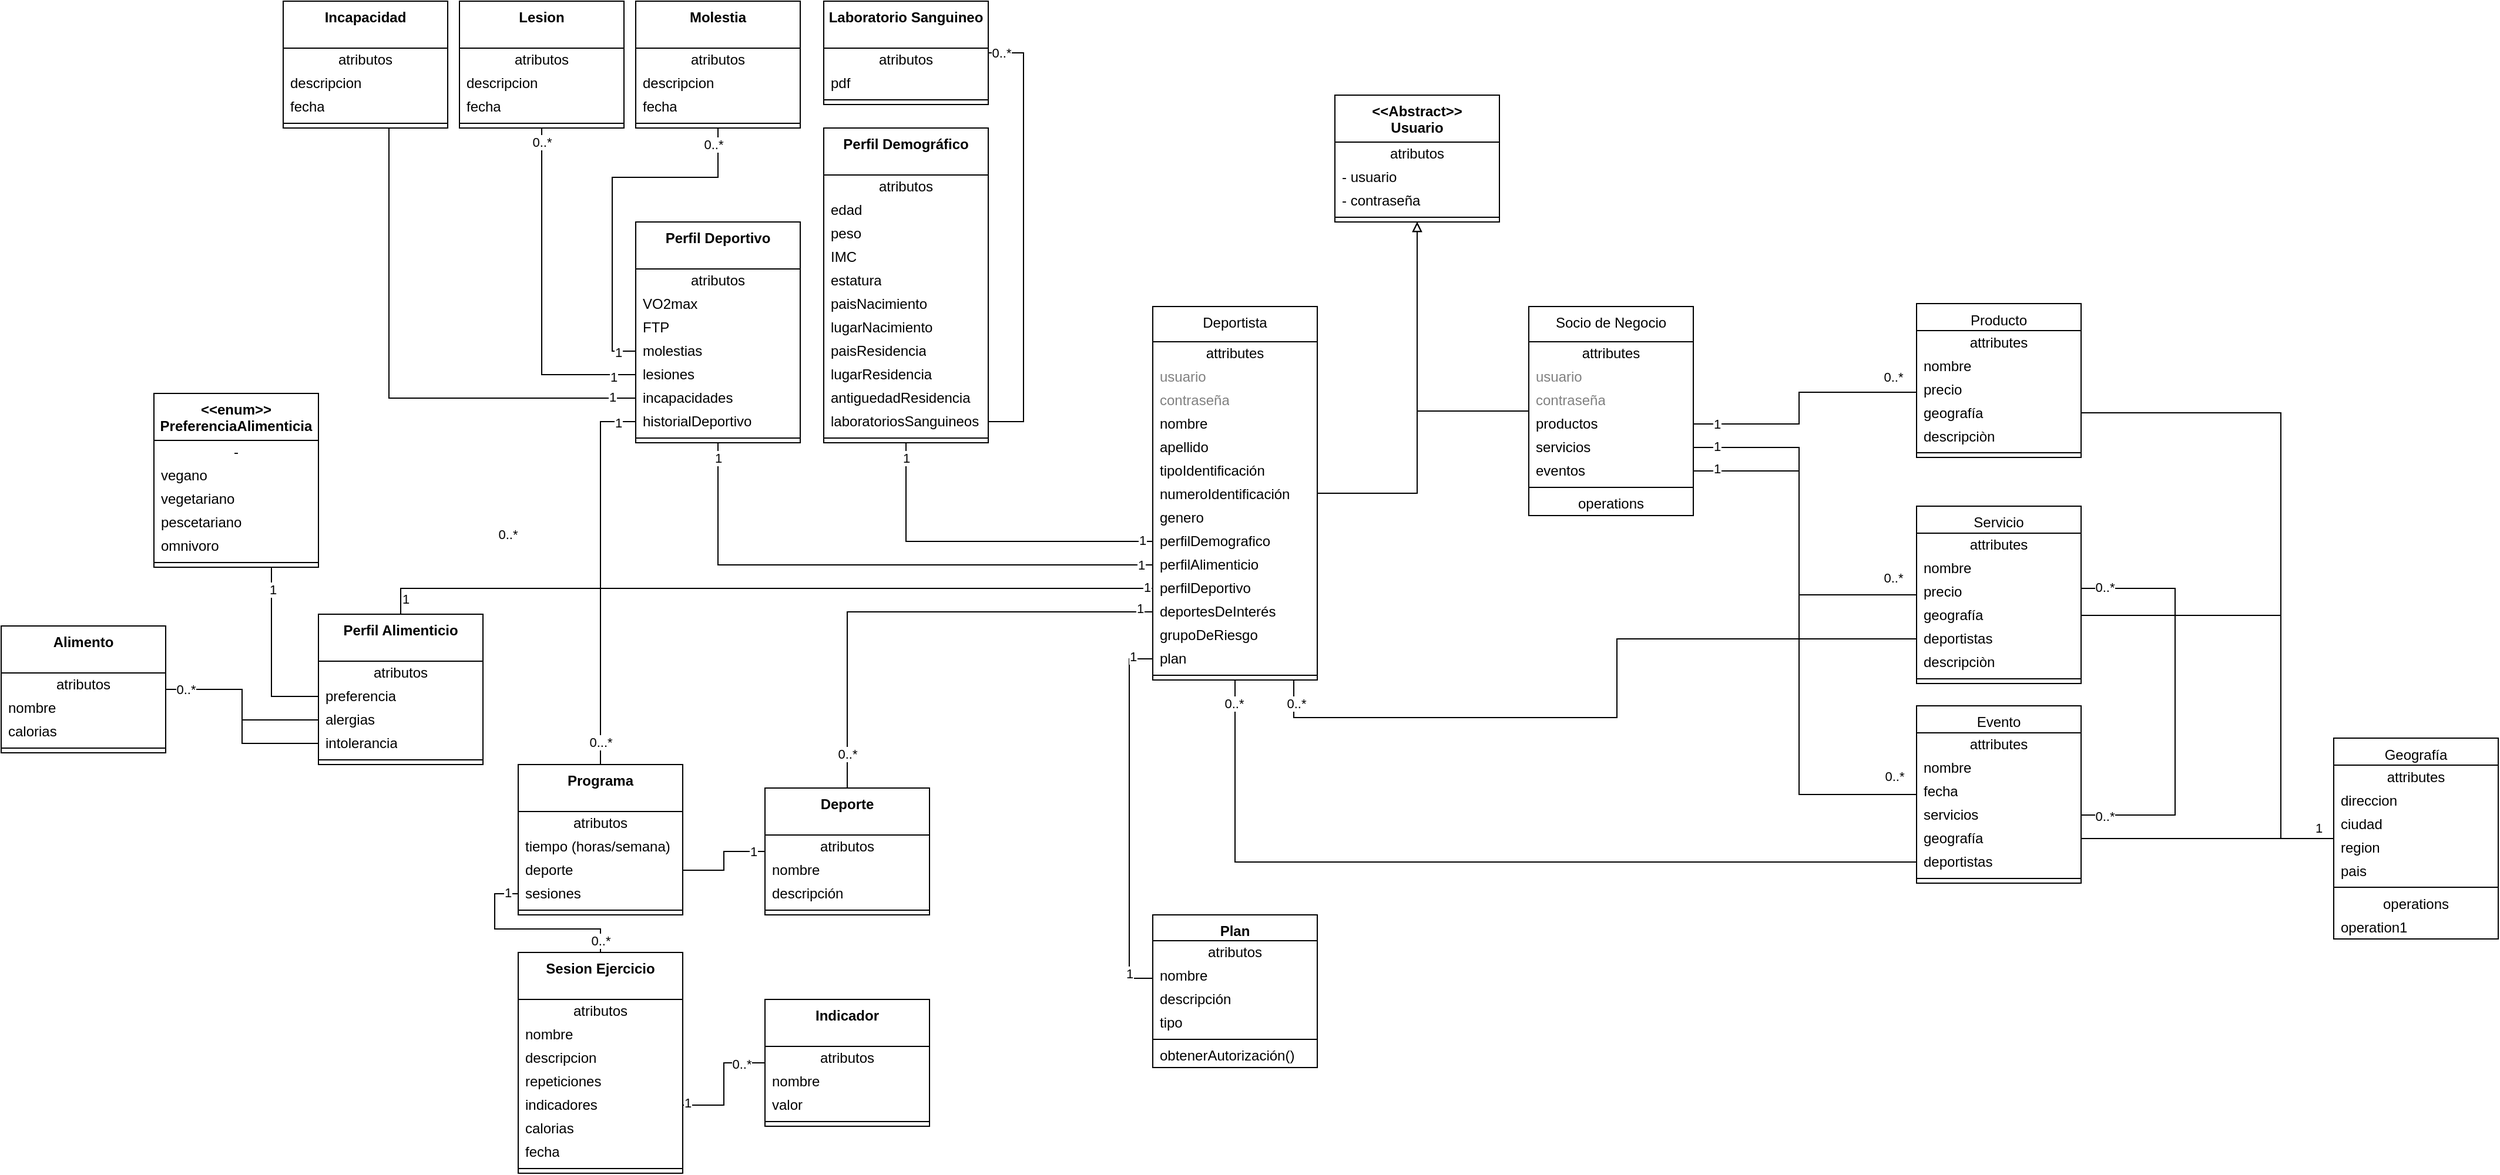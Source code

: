 <mxfile version="23.0.2" type="github">
  <diagram name="Diagrama de Dominio" id="k7yJM_aL9ywVYqb-OdOL">
    <mxGraphModel dx="3395" dy="1713" grid="1" gridSize="10" guides="1" tooltips="1" connect="1" arrows="1" fold="1" page="1" pageScale="1" pageWidth="850" pageHeight="1100" math="0" shadow="0">
      <root>
        <mxCell id="0" />
        <mxCell id="1" parent="0" />
        <mxCell id="pLd1VBL99V37FzW1p19a-2" value="&lt;b&gt;&amp;lt;&amp;lt;Abstract&amp;gt;&amp;gt;&lt;br&gt;Usuario&lt;/b&gt;" style="swimlane;fontStyle=0;align=center;verticalAlign=top;childLayout=stackLayout;horizontal=1;startSize=40;horizontalStack=0;resizeParent=1;resizeParentMax=0;resizeLast=0;collapsible=0;marginBottom=0;html=1;whiteSpace=wrap;" vertex="1" parent="1">
          <mxGeometry x="285" y="150" width="140" height="108" as="geometry" />
        </mxCell>
        <mxCell id="pLd1VBL99V37FzW1p19a-3" value="atributos" style="text;html=1;strokeColor=none;fillColor=none;align=center;verticalAlign=middle;spacingLeft=4;spacingRight=4;overflow=hidden;rotatable=0;points=[[0,0.5],[1,0.5]];portConstraint=eastwest;whiteSpace=wrap;" vertex="1" parent="pLd1VBL99V37FzW1p19a-2">
          <mxGeometry y="40" width="140" height="20" as="geometry" />
        </mxCell>
        <mxCell id="pLd1VBL99V37FzW1p19a-4" value="- usuario" style="text;html=1;strokeColor=none;fillColor=none;align=left;verticalAlign=middle;spacingLeft=4;spacingRight=4;overflow=hidden;rotatable=0;points=[[0,0.5],[1,0.5]];portConstraint=eastwest;whiteSpace=wrap;" vertex="1" parent="pLd1VBL99V37FzW1p19a-2">
          <mxGeometry y="60" width="140" height="20" as="geometry" />
        </mxCell>
        <mxCell id="pLd1VBL99V37FzW1p19a-10" value="- contraseña" style="text;html=1;strokeColor=none;fillColor=none;align=left;verticalAlign=middle;spacingLeft=4;spacingRight=4;overflow=hidden;rotatable=0;points=[[0,0.5],[1,0.5]];portConstraint=eastwest;whiteSpace=wrap;" vertex="1" parent="pLd1VBL99V37FzW1p19a-2">
          <mxGeometry y="80" width="140" height="20" as="geometry" />
        </mxCell>
        <mxCell id="pLd1VBL99V37FzW1p19a-7" value="" style="line;strokeWidth=1;fillColor=none;align=left;verticalAlign=middle;spacingTop=-1;spacingLeft=3;spacingRight=3;rotatable=0;labelPosition=right;points=[];portConstraint=eastwest;" vertex="1" parent="pLd1VBL99V37FzW1p19a-2">
          <mxGeometry y="100" width="140" height="8" as="geometry" />
        </mxCell>
        <mxCell id="pLd1VBL99V37FzW1p19a-29" style="edgeStyle=orthogonalEdgeStyle;rounded=0;orthogonalLoop=1;jettySize=auto;html=1;endArrow=block;endFill=0;" edge="1" parent="1" source="pLd1VBL99V37FzW1p19a-12" target="pLd1VBL99V37FzW1p19a-2">
          <mxGeometry relative="1" as="geometry" />
        </mxCell>
        <mxCell id="pLd1VBL99V37FzW1p19a-12" value="Deportista" style="swimlane;fontStyle=0;align=center;verticalAlign=top;childLayout=stackLayout;horizontal=1;startSize=30;horizontalStack=0;resizeParent=1;resizeParentMax=0;resizeLast=0;collapsible=0;marginBottom=0;html=1;whiteSpace=wrap;" vertex="1" parent="1">
          <mxGeometry x="130" y="330" width="140" height="318" as="geometry" />
        </mxCell>
        <mxCell id="pLd1VBL99V37FzW1p19a-13" value="attributes" style="text;html=1;strokeColor=none;fillColor=none;align=center;verticalAlign=middle;spacingLeft=4;spacingRight=4;overflow=hidden;rotatable=0;points=[[0,0.5],[1,0.5]];portConstraint=eastwest;whiteSpace=wrap;" vertex="1" parent="pLd1VBL99V37FzW1p19a-12">
          <mxGeometry y="30" width="140" height="20" as="geometry" />
        </mxCell>
        <mxCell id="pLd1VBL99V37FzW1p19a-15" value="usuario" style="text;html=1;strokeColor=none;fillColor=none;align=left;verticalAlign=middle;spacingLeft=4;spacingRight=4;overflow=hidden;rotatable=0;points=[[0,0.5],[1,0.5]];portConstraint=eastwest;fontColor=#808080;whiteSpace=wrap;" vertex="1" parent="pLd1VBL99V37FzW1p19a-12">
          <mxGeometry y="50" width="140" height="20" as="geometry" />
        </mxCell>
        <mxCell id="pLd1VBL99V37FzW1p19a-30" value="contraseña" style="text;html=1;strokeColor=none;fillColor=none;align=left;verticalAlign=middle;spacingLeft=4;spacingRight=4;overflow=hidden;rotatable=0;points=[[0,0.5],[1,0.5]];portConstraint=eastwest;fontColor=#808080;whiteSpace=wrap;" vertex="1" parent="pLd1VBL99V37FzW1p19a-12">
          <mxGeometry y="70" width="140" height="20" as="geometry" />
        </mxCell>
        <mxCell id="pLd1VBL99V37FzW1p19a-92" value="nombre" style="text;html=1;strokeColor=none;fillColor=none;align=left;verticalAlign=middle;spacingLeft=4;spacingRight=4;overflow=hidden;rotatable=0;points=[[0,0.5],[1,0.5]];portConstraint=eastwest;whiteSpace=wrap;" vertex="1" parent="pLd1VBL99V37FzW1p19a-12">
          <mxGeometry y="90" width="140" height="20" as="geometry" />
        </mxCell>
        <mxCell id="pLd1VBL99V37FzW1p19a-80" value="apellido" style="text;html=1;strokeColor=none;fillColor=none;align=left;verticalAlign=middle;spacingLeft=4;spacingRight=4;overflow=hidden;rotatable=0;points=[[0,0.5],[1,0.5]];portConstraint=eastwest;whiteSpace=wrap;" vertex="1" parent="pLd1VBL99V37FzW1p19a-12">
          <mxGeometry y="110" width="140" height="20" as="geometry" />
        </mxCell>
        <mxCell id="pLd1VBL99V37FzW1p19a-81" value="tipoIdentificación" style="text;html=1;strokeColor=none;fillColor=none;align=left;verticalAlign=middle;spacingLeft=4;spacingRight=4;overflow=hidden;rotatable=0;points=[[0,0.5],[1,0.5]];portConstraint=eastwest;whiteSpace=wrap;" vertex="1" parent="pLd1VBL99V37FzW1p19a-12">
          <mxGeometry y="130" width="140" height="20" as="geometry" />
        </mxCell>
        <mxCell id="pLd1VBL99V37FzW1p19a-82" value="numeroIdentificación" style="text;html=1;strokeColor=none;fillColor=none;align=left;verticalAlign=middle;spacingLeft=4;spacingRight=4;overflow=hidden;rotatable=0;points=[[0,0.5],[1,0.5]];portConstraint=eastwest;whiteSpace=wrap;" vertex="1" parent="pLd1VBL99V37FzW1p19a-12">
          <mxGeometry y="150" width="140" height="20" as="geometry" />
        </mxCell>
        <mxCell id="pLd1VBL99V37FzW1p19a-112" value="genero" style="text;html=1;strokeColor=none;fillColor=none;align=left;verticalAlign=middle;spacingLeft=4;spacingRight=4;overflow=hidden;rotatable=0;points=[[0,0.5],[1,0.5]];portConstraint=eastwest;whiteSpace=wrap;" vertex="1" parent="pLd1VBL99V37FzW1p19a-12">
          <mxGeometry y="170" width="140" height="20" as="geometry" />
        </mxCell>
        <mxCell id="pLd1VBL99V37FzW1p19a-84" value="perfilDemografico" style="text;html=1;strokeColor=none;fillColor=none;align=left;verticalAlign=middle;spacingLeft=4;spacingRight=4;overflow=hidden;rotatable=0;points=[[0,0.5],[1,0.5]];portConstraint=eastwest;whiteSpace=wrap;" vertex="1" parent="pLd1VBL99V37FzW1p19a-12">
          <mxGeometry y="190" width="140" height="20" as="geometry" />
        </mxCell>
        <mxCell id="pLd1VBL99V37FzW1p19a-139" value="perfilAlimenticio" style="text;html=1;strokeColor=none;fillColor=none;align=left;verticalAlign=middle;spacingLeft=4;spacingRight=4;overflow=hidden;rotatable=0;points=[[0,0.5],[1,0.5]];portConstraint=eastwest;whiteSpace=wrap;" vertex="1" parent="pLd1VBL99V37FzW1p19a-12">
          <mxGeometry y="210" width="140" height="20" as="geometry" />
        </mxCell>
        <mxCell id="pLd1VBL99V37FzW1p19a-140" value="perfilDeportivo" style="text;html=1;strokeColor=none;fillColor=none;align=left;verticalAlign=middle;spacingLeft=4;spacingRight=4;overflow=hidden;rotatable=0;points=[[0,0.5],[1,0.5]];portConstraint=eastwest;whiteSpace=wrap;" vertex="1" parent="pLd1VBL99V37FzW1p19a-12">
          <mxGeometry y="230" width="140" height="20" as="geometry" />
        </mxCell>
        <mxCell id="pLd1VBL99V37FzW1p19a-98" value="deportesDeInterés" style="text;html=1;strokeColor=none;fillColor=none;align=left;verticalAlign=middle;spacingLeft=4;spacingRight=4;overflow=hidden;rotatable=0;points=[[0,0.5],[1,0.5]];portConstraint=eastwest;whiteSpace=wrap;" vertex="1" parent="pLd1VBL99V37FzW1p19a-12">
          <mxGeometry y="250" width="140" height="20" as="geometry" />
        </mxCell>
        <mxCell id="pLd1VBL99V37FzW1p19a-248" value="grupoDeRiesgo" style="text;html=1;strokeColor=none;fillColor=none;align=left;verticalAlign=middle;spacingLeft=4;spacingRight=4;overflow=hidden;rotatable=0;points=[[0,0.5],[1,0.5]];portConstraint=eastwest;whiteSpace=wrap;" vertex="1" parent="pLd1VBL99V37FzW1p19a-12">
          <mxGeometry y="270" width="140" height="20" as="geometry" />
        </mxCell>
        <mxCell id="pLd1VBL99V37FzW1p19a-254" value="plan" style="text;html=1;strokeColor=none;fillColor=none;align=left;verticalAlign=middle;spacingLeft=4;spacingRight=4;overflow=hidden;rotatable=0;points=[[0,0.5],[1,0.5]];portConstraint=eastwest;whiteSpace=wrap;" vertex="1" parent="pLd1VBL99V37FzW1p19a-12">
          <mxGeometry y="290" width="140" height="20" as="geometry" />
        </mxCell>
        <mxCell id="pLd1VBL99V37FzW1p19a-17" value="" style="line;strokeWidth=1;fillColor=none;align=left;verticalAlign=middle;spacingTop=-1;spacingLeft=3;spacingRight=3;rotatable=0;labelPosition=right;points=[];portConstraint=eastwest;" vertex="1" parent="pLd1VBL99V37FzW1p19a-12">
          <mxGeometry y="310" width="140" height="8" as="geometry" />
        </mxCell>
        <mxCell id="pLd1VBL99V37FzW1p19a-28" style="edgeStyle=orthogonalEdgeStyle;rounded=0;orthogonalLoop=1;jettySize=auto;html=1;endArrow=block;endFill=0;" edge="1" parent="1" source="pLd1VBL99V37FzW1p19a-20" target="pLd1VBL99V37FzW1p19a-2">
          <mxGeometry relative="1" as="geometry" />
        </mxCell>
        <mxCell id="pLd1VBL99V37FzW1p19a-20" value="Socio de Negocio" style="swimlane;fontStyle=0;align=center;verticalAlign=top;childLayout=stackLayout;horizontal=1;startSize=30;horizontalStack=0;resizeParent=1;resizeParentMax=0;resizeLast=0;collapsible=0;marginBottom=0;html=1;whiteSpace=wrap;" vertex="1" parent="1">
          <mxGeometry x="450" y="330" width="140" height="178" as="geometry" />
        </mxCell>
        <mxCell id="pLd1VBL99V37FzW1p19a-21" value="attributes" style="text;html=1;strokeColor=none;fillColor=none;align=center;verticalAlign=middle;spacingLeft=4;spacingRight=4;overflow=hidden;rotatable=0;points=[[0,0.5],[1,0.5]];portConstraint=eastwest;whiteSpace=wrap;" vertex="1" parent="pLd1VBL99V37FzW1p19a-20">
          <mxGeometry y="30" width="140" height="20" as="geometry" />
        </mxCell>
        <mxCell id="pLd1VBL99V37FzW1p19a-23" value="usuario" style="text;html=1;strokeColor=none;fillColor=none;align=left;verticalAlign=middle;spacingLeft=4;spacingRight=4;overflow=hidden;rotatable=0;points=[[0,0.5],[1,0.5]];portConstraint=eastwest;fontColor=#808080;whiteSpace=wrap;" vertex="1" parent="pLd1VBL99V37FzW1p19a-20">
          <mxGeometry y="50" width="140" height="20" as="geometry" />
        </mxCell>
        <mxCell id="pLd1VBL99V37FzW1p19a-31" value="contraseña" style="text;html=1;strokeColor=none;fillColor=none;align=left;verticalAlign=middle;spacingLeft=4;spacingRight=4;overflow=hidden;rotatable=0;points=[[0,0.5],[1,0.5]];portConstraint=eastwest;fontColor=#808080;whiteSpace=wrap;" vertex="1" parent="pLd1VBL99V37FzW1p19a-20">
          <mxGeometry y="70" width="140" height="20" as="geometry" />
        </mxCell>
        <mxCell id="pLd1VBL99V37FzW1p19a-22" value="productos" style="text;html=1;strokeColor=none;fillColor=none;align=left;verticalAlign=middle;spacingLeft=4;spacingRight=4;overflow=hidden;rotatable=0;points=[[0,0.5],[1,0.5]];portConstraint=eastwest;whiteSpace=wrap;" vertex="1" parent="pLd1VBL99V37FzW1p19a-20">
          <mxGeometry y="90" width="140" height="20" as="geometry" />
        </mxCell>
        <mxCell id="pLd1VBL99V37FzW1p19a-56" value="servicios" style="text;html=1;strokeColor=none;fillColor=none;align=left;verticalAlign=middle;spacingLeft=4;spacingRight=4;overflow=hidden;rotatable=0;points=[[0,0.5],[1,0.5]];portConstraint=eastwest;whiteSpace=wrap;" vertex="1" parent="pLd1VBL99V37FzW1p19a-20">
          <mxGeometry y="110" width="140" height="20" as="geometry" />
        </mxCell>
        <mxCell id="pLd1VBL99V37FzW1p19a-57" value="eventos" style="text;html=1;strokeColor=none;fillColor=none;align=left;verticalAlign=middle;spacingLeft=4;spacingRight=4;overflow=hidden;rotatable=0;points=[[0,0.5],[1,0.5]];portConstraint=eastwest;whiteSpace=wrap;" vertex="1" parent="pLd1VBL99V37FzW1p19a-20">
          <mxGeometry y="130" width="140" height="20" as="geometry" />
        </mxCell>
        <mxCell id="pLd1VBL99V37FzW1p19a-25" value="" style="line;strokeWidth=1;fillColor=none;align=left;verticalAlign=middle;spacingTop=-1;spacingLeft=3;spacingRight=3;rotatable=0;labelPosition=right;points=[];portConstraint=eastwest;" vertex="1" parent="pLd1VBL99V37FzW1p19a-20">
          <mxGeometry y="150" width="140" height="8" as="geometry" />
        </mxCell>
        <mxCell id="pLd1VBL99V37FzW1p19a-26" value="operations" style="text;html=1;strokeColor=none;fillColor=none;align=center;verticalAlign=middle;spacingLeft=4;spacingRight=4;overflow=hidden;rotatable=0;points=[[0,0.5],[1,0.5]];portConstraint=eastwest;whiteSpace=wrap;" vertex="1" parent="pLd1VBL99V37FzW1p19a-20">
          <mxGeometry y="158" width="140" height="20" as="geometry" />
        </mxCell>
        <mxCell id="pLd1VBL99V37FzW1p19a-58" style="edgeStyle=orthogonalEdgeStyle;rounded=0;orthogonalLoop=1;jettySize=auto;html=1;endArrow=none;endFill=0;startArrow=none;startFill=0;" edge="1" parent="1" source="pLd1VBL99V37FzW1p19a-32" target="pLd1VBL99V37FzW1p19a-22">
          <mxGeometry relative="1" as="geometry">
            <Array as="points">
              <mxPoint x="680" y="403" />
              <mxPoint x="680" y="430" />
            </Array>
          </mxGeometry>
        </mxCell>
        <mxCell id="pLd1VBL99V37FzW1p19a-65" value="0..*" style="edgeLabel;html=1;align=center;verticalAlign=middle;resizable=0;points=[];" vertex="1" connectable="0" parent="pLd1VBL99V37FzW1p19a-58">
          <mxGeometry x="-0.77" y="2" relative="1" as="geometry">
            <mxPoint x="5" y="-15" as="offset" />
          </mxGeometry>
        </mxCell>
        <mxCell id="pLd1VBL99V37FzW1p19a-70" value="1" style="edgeLabel;html=1;align=center;verticalAlign=middle;resizable=0;points=[];" vertex="1" connectable="0" parent="pLd1VBL99V37FzW1p19a-58">
          <mxGeometry x="0.77" relative="1" as="geometry">
            <mxPoint x="-5" as="offset" />
          </mxGeometry>
        </mxCell>
        <mxCell id="pLd1VBL99V37FzW1p19a-32" value="Producto" style="swimlane;fontStyle=0;align=center;verticalAlign=top;childLayout=stackLayout;horizontal=1;startSize=23;horizontalStack=0;resizeParent=1;resizeParentMax=0;resizeLast=0;collapsible=0;marginBottom=0;html=1;whiteSpace=wrap;" vertex="1" parent="1">
          <mxGeometry x="780" y="327.5" width="140" height="131" as="geometry" />
        </mxCell>
        <mxCell id="pLd1VBL99V37FzW1p19a-33" value="attributes" style="text;html=1;strokeColor=none;fillColor=none;align=center;verticalAlign=middle;spacingLeft=4;spacingRight=4;overflow=hidden;rotatable=0;points=[[0,0.5],[1,0.5]];portConstraint=eastwest;whiteSpace=wrap;" vertex="1" parent="pLd1VBL99V37FzW1p19a-32">
          <mxGeometry y="23" width="140" height="20" as="geometry" />
        </mxCell>
        <mxCell id="pLd1VBL99V37FzW1p19a-34" value="nombre" style="text;html=1;strokeColor=none;fillColor=none;align=left;verticalAlign=middle;spacingLeft=4;spacingRight=4;overflow=hidden;rotatable=0;points=[[0,0.5],[1,0.5]];portConstraint=eastwest;whiteSpace=wrap;" vertex="1" parent="pLd1VBL99V37FzW1p19a-32">
          <mxGeometry y="43" width="140" height="20" as="geometry" />
        </mxCell>
        <mxCell id="pLd1VBL99V37FzW1p19a-61" value="precio" style="text;html=1;strokeColor=none;fillColor=none;align=left;verticalAlign=middle;spacingLeft=4;spacingRight=4;overflow=hidden;rotatable=0;points=[[0,0.5],[1,0.5]];portConstraint=eastwest;whiteSpace=wrap;" vertex="1" parent="pLd1VBL99V37FzW1p19a-32">
          <mxGeometry y="63" width="140" height="20" as="geometry" />
        </mxCell>
        <mxCell id="pLd1VBL99V37FzW1p19a-175" value="geografía" style="text;html=1;strokeColor=none;fillColor=none;align=left;verticalAlign=middle;spacingLeft=4;spacingRight=4;overflow=hidden;rotatable=0;points=[[0,0.5],[1,0.5]];portConstraint=eastwest;whiteSpace=wrap;" vertex="1" parent="pLd1VBL99V37FzW1p19a-32">
          <mxGeometry y="83" width="140" height="20" as="geometry" />
        </mxCell>
        <mxCell id="pLd1VBL99V37FzW1p19a-62" value="descripciòn" style="text;html=1;strokeColor=none;fillColor=none;align=left;verticalAlign=middle;spacingLeft=4;spacingRight=4;overflow=hidden;rotatable=0;points=[[0,0.5],[1,0.5]];portConstraint=eastwest;whiteSpace=wrap;" vertex="1" parent="pLd1VBL99V37FzW1p19a-32">
          <mxGeometry y="103" width="140" height="20" as="geometry" />
        </mxCell>
        <mxCell id="pLd1VBL99V37FzW1p19a-37" value="" style="line;strokeWidth=1;fillColor=none;align=left;verticalAlign=middle;spacingTop=-1;spacingLeft=3;spacingRight=3;rotatable=0;labelPosition=right;points=[];portConstraint=eastwest;" vertex="1" parent="pLd1VBL99V37FzW1p19a-32">
          <mxGeometry y="123" width="140" height="8" as="geometry" />
        </mxCell>
        <mxCell id="pLd1VBL99V37FzW1p19a-59" style="edgeStyle=orthogonalEdgeStyle;rounded=0;orthogonalLoop=1;jettySize=auto;html=1;endArrow=none;endFill=0;startArrow=none;startFill=0;" edge="1" parent="1" source="pLd1VBL99V37FzW1p19a-40" target="pLd1VBL99V37FzW1p19a-56">
          <mxGeometry relative="1" as="geometry">
            <Array as="points">
              <mxPoint x="680" y="576" />
              <mxPoint x="680" y="450" />
            </Array>
          </mxGeometry>
        </mxCell>
        <mxCell id="pLd1VBL99V37FzW1p19a-66" value="0..*" style="edgeLabel;html=1;align=center;verticalAlign=middle;resizable=0;points=[];" vertex="1" connectable="0" parent="pLd1VBL99V37FzW1p19a-59">
          <mxGeometry x="-0.899" relative="1" as="geometry">
            <mxPoint x="-4" y="-15" as="offset" />
          </mxGeometry>
        </mxCell>
        <mxCell id="pLd1VBL99V37FzW1p19a-71" value="1" style="edgeLabel;html=1;align=center;verticalAlign=middle;resizable=0;points=[];" vertex="1" connectable="0" parent="pLd1VBL99V37FzW1p19a-59">
          <mxGeometry x="0.842" y="-1" relative="1" as="geometry">
            <mxPoint x="-5" as="offset" />
          </mxGeometry>
        </mxCell>
        <mxCell id="pLd1VBL99V37FzW1p19a-40" value="Servicio" style="swimlane;fontStyle=0;align=center;verticalAlign=top;childLayout=stackLayout;horizontal=1;startSize=23;horizontalStack=0;resizeParent=1;resizeParentMax=0;resizeLast=0;collapsible=0;marginBottom=0;html=1;whiteSpace=wrap;" vertex="1" parent="1">
          <mxGeometry x="780" y="500" width="140" height="151" as="geometry" />
        </mxCell>
        <mxCell id="pLd1VBL99V37FzW1p19a-41" value="attributes" style="text;html=1;strokeColor=none;fillColor=none;align=center;verticalAlign=middle;spacingLeft=4;spacingRight=4;overflow=hidden;rotatable=0;points=[[0,0.5],[1,0.5]];portConstraint=eastwest;whiteSpace=wrap;" vertex="1" parent="pLd1VBL99V37FzW1p19a-40">
          <mxGeometry y="23" width="140" height="20" as="geometry" />
        </mxCell>
        <mxCell id="pLd1VBL99V37FzW1p19a-42" value="nombre" style="text;html=1;strokeColor=none;fillColor=none;align=left;verticalAlign=middle;spacingLeft=4;spacingRight=4;overflow=hidden;rotatable=0;points=[[0,0.5],[1,0.5]];portConstraint=eastwest;whiteSpace=wrap;" vertex="1" parent="pLd1VBL99V37FzW1p19a-40">
          <mxGeometry y="43" width="140" height="20" as="geometry" />
        </mxCell>
        <mxCell id="pLd1VBL99V37FzW1p19a-63" value="precio" style="text;html=1;strokeColor=none;fillColor=none;align=left;verticalAlign=middle;spacingLeft=4;spacingRight=4;overflow=hidden;rotatable=0;points=[[0,0.5],[1,0.5]];portConstraint=eastwest;whiteSpace=wrap;" vertex="1" parent="pLd1VBL99V37FzW1p19a-40">
          <mxGeometry y="63" width="140" height="20" as="geometry" />
        </mxCell>
        <mxCell id="pLd1VBL99V37FzW1p19a-172" value="geografía" style="text;html=1;strokeColor=none;fillColor=none;align=left;verticalAlign=middle;spacingLeft=4;spacingRight=4;overflow=hidden;rotatable=0;points=[[0,0.5],[1,0.5]];portConstraint=eastwest;whiteSpace=wrap;" vertex="1" parent="pLd1VBL99V37FzW1p19a-40">
          <mxGeometry y="83" width="140" height="20" as="geometry" />
        </mxCell>
        <mxCell id="pLd1VBL99V37FzW1p19a-177" value="deportistas" style="text;html=1;strokeColor=none;fillColor=none;align=left;verticalAlign=middle;spacingLeft=4;spacingRight=4;overflow=hidden;rotatable=0;points=[[0,0.5],[1,0.5]];portConstraint=eastwest;whiteSpace=wrap;" vertex="1" parent="pLd1VBL99V37FzW1p19a-40">
          <mxGeometry y="103" width="140" height="20" as="geometry" />
        </mxCell>
        <mxCell id="pLd1VBL99V37FzW1p19a-64" value="descripciòn" style="text;html=1;strokeColor=none;fillColor=none;align=left;verticalAlign=middle;spacingLeft=4;spacingRight=4;overflow=hidden;rotatable=0;points=[[0,0.5],[1,0.5]];portConstraint=eastwest;whiteSpace=wrap;" vertex="1" parent="pLd1VBL99V37FzW1p19a-40">
          <mxGeometry y="123" width="140" height="20" as="geometry" />
        </mxCell>
        <mxCell id="pLd1VBL99V37FzW1p19a-45" value="" style="line;strokeWidth=1;fillColor=none;align=left;verticalAlign=middle;spacingTop=-1;spacingLeft=3;spacingRight=3;rotatable=0;labelPosition=right;points=[];portConstraint=eastwest;" vertex="1" parent="pLd1VBL99V37FzW1p19a-40">
          <mxGeometry y="143" width="140" height="8" as="geometry" />
        </mxCell>
        <mxCell id="pLd1VBL99V37FzW1p19a-60" style="edgeStyle=orthogonalEdgeStyle;rounded=0;orthogonalLoop=1;jettySize=auto;html=1;endArrow=none;endFill=0;startArrow=none;startFill=0;" edge="1" parent="1" source="pLd1VBL99V37FzW1p19a-48" target="pLd1VBL99V37FzW1p19a-57">
          <mxGeometry relative="1" as="geometry">
            <Array as="points">
              <mxPoint x="680" y="746" />
              <mxPoint x="680" y="470" />
            </Array>
          </mxGeometry>
        </mxCell>
        <mxCell id="pLd1VBL99V37FzW1p19a-68" value="0..*" style="edgeLabel;html=1;align=center;verticalAlign=middle;resizable=0;points=[];" vertex="1" connectable="0" parent="pLd1VBL99V37FzW1p19a-60">
          <mxGeometry x="-0.895" y="2" relative="1" as="geometry">
            <mxPoint x="5" y="-18" as="offset" />
          </mxGeometry>
        </mxCell>
        <mxCell id="pLd1VBL99V37FzW1p19a-69" value="1" style="edgeLabel;html=1;align=center;verticalAlign=middle;resizable=0;points=[];" vertex="1" connectable="0" parent="pLd1VBL99V37FzW1p19a-60">
          <mxGeometry x="0.901" y="-2" relative="1" as="geometry">
            <mxPoint x="-3" as="offset" />
          </mxGeometry>
        </mxCell>
        <mxCell id="pLd1VBL99V37FzW1p19a-48" value="Evento" style="swimlane;fontStyle=0;align=center;verticalAlign=top;childLayout=stackLayout;horizontal=1;startSize=23;horizontalStack=0;resizeParent=1;resizeParentMax=0;resizeLast=0;collapsible=0;marginBottom=0;html=1;whiteSpace=wrap;" vertex="1" parent="1">
          <mxGeometry x="780" y="670" width="140" height="151" as="geometry" />
        </mxCell>
        <mxCell id="pLd1VBL99V37FzW1p19a-49" value="attributes" style="text;html=1;strokeColor=none;fillColor=none;align=center;verticalAlign=middle;spacingLeft=4;spacingRight=4;overflow=hidden;rotatable=0;points=[[0,0.5],[1,0.5]];portConstraint=eastwest;whiteSpace=wrap;" vertex="1" parent="pLd1VBL99V37FzW1p19a-48">
          <mxGeometry y="23" width="140" height="20" as="geometry" />
        </mxCell>
        <mxCell id="pLd1VBL99V37FzW1p19a-50" value="nombre" style="text;html=1;strokeColor=none;fillColor=none;align=left;verticalAlign=middle;spacingLeft=4;spacingRight=4;overflow=hidden;rotatable=0;points=[[0,0.5],[1,0.5]];portConstraint=eastwest;whiteSpace=wrap;" vertex="1" parent="pLd1VBL99V37FzW1p19a-48">
          <mxGeometry y="43" width="140" height="20" as="geometry" />
        </mxCell>
        <mxCell id="pLd1VBL99V37FzW1p19a-159" value="fecha" style="text;html=1;strokeColor=none;fillColor=none;align=left;verticalAlign=middle;spacingLeft=4;spacingRight=4;overflow=hidden;rotatable=0;points=[[0,0.5],[1,0.5]];portConstraint=eastwest;whiteSpace=wrap;" vertex="1" parent="pLd1VBL99V37FzW1p19a-48">
          <mxGeometry y="63" width="140" height="20" as="geometry" />
        </mxCell>
        <mxCell id="pLd1VBL99V37FzW1p19a-72" value="servicios" style="text;html=1;strokeColor=none;fillColor=none;align=left;verticalAlign=middle;spacingLeft=4;spacingRight=4;overflow=hidden;rotatable=0;points=[[0,0.5],[1,0.5]];portConstraint=eastwest;whiteSpace=wrap;" vertex="1" parent="pLd1VBL99V37FzW1p19a-48">
          <mxGeometry y="83" width="140" height="20" as="geometry" />
        </mxCell>
        <mxCell id="pLd1VBL99V37FzW1p19a-169" value="geografía" style="text;html=1;strokeColor=none;fillColor=none;align=left;verticalAlign=middle;spacingLeft=4;spacingRight=4;overflow=hidden;rotatable=0;points=[[0,0.5],[1,0.5]];portConstraint=eastwest;whiteSpace=wrap;" vertex="1" parent="pLd1VBL99V37FzW1p19a-48">
          <mxGeometry y="103" width="140" height="20" as="geometry" />
        </mxCell>
        <mxCell id="pLd1VBL99V37FzW1p19a-73" value="deportistas" style="text;html=1;strokeColor=none;fillColor=none;align=left;verticalAlign=middle;spacingLeft=4;spacingRight=4;overflow=hidden;rotatable=0;points=[[0,0.5],[1,0.5]];portConstraint=eastwest;whiteSpace=wrap;" vertex="1" parent="pLd1VBL99V37FzW1p19a-48">
          <mxGeometry y="123" width="140" height="20" as="geometry" />
        </mxCell>
        <mxCell id="pLd1VBL99V37FzW1p19a-53" value="" style="line;strokeWidth=1;fillColor=none;align=left;verticalAlign=middle;spacingTop=-1;spacingLeft=3;spacingRight=3;rotatable=0;labelPosition=right;points=[];portConstraint=eastwest;" vertex="1" parent="pLd1VBL99V37FzW1p19a-48">
          <mxGeometry y="143" width="140" height="8" as="geometry" />
        </mxCell>
        <mxCell id="pLd1VBL99V37FzW1p19a-75" style="edgeStyle=orthogonalEdgeStyle;rounded=0;orthogonalLoop=1;jettySize=auto;html=1;endArrow=none;endFill=0;" edge="1" parent="1" source="pLd1VBL99V37FzW1p19a-72" target="pLd1VBL99V37FzW1p19a-40">
          <mxGeometry relative="1" as="geometry">
            <Array as="points">
              <mxPoint x="1000" y="763" />
              <mxPoint x="1000" y="570" />
            </Array>
          </mxGeometry>
        </mxCell>
        <mxCell id="pLd1VBL99V37FzW1p19a-77" value="0..*" style="edgeLabel;html=1;align=center;verticalAlign=middle;resizable=0;points=[];" vertex="1" connectable="0" parent="pLd1VBL99V37FzW1p19a-75">
          <mxGeometry x="0.886" y="-1" relative="1" as="geometry">
            <mxPoint as="offset" />
          </mxGeometry>
        </mxCell>
        <mxCell id="pLd1VBL99V37FzW1p19a-315" value="0..*" style="edgeLabel;html=1;align=center;verticalAlign=middle;resizable=0;points=[];" vertex="1" connectable="0" parent="pLd1VBL99V37FzW1p19a-75">
          <mxGeometry x="-0.946" y="-1" relative="1" as="geometry">
            <mxPoint x="10" as="offset" />
          </mxGeometry>
        </mxCell>
        <mxCell id="pLd1VBL99V37FzW1p19a-78" style="edgeStyle=orthogonalEdgeStyle;rounded=0;orthogonalLoop=1;jettySize=auto;html=1;endArrow=none;endFill=0;" edge="1" parent="1" source="pLd1VBL99V37FzW1p19a-73" target="pLd1VBL99V37FzW1p19a-12">
          <mxGeometry relative="1" as="geometry" />
        </mxCell>
        <mxCell id="pLd1VBL99V37FzW1p19a-79" value="0..*" style="edgeLabel;html=1;align=center;verticalAlign=middle;resizable=0;points=[];" vertex="1" connectable="0" parent="pLd1VBL99V37FzW1p19a-78">
          <mxGeometry x="0.946" y="1" relative="1" as="geometry">
            <mxPoint as="offset" />
          </mxGeometry>
        </mxCell>
        <mxCell id="pLd1VBL99V37FzW1p19a-93" value="&lt;b&gt;Deporte&lt;/b&gt;" style="swimlane;fontStyle=0;align=center;verticalAlign=top;childLayout=stackLayout;horizontal=1;startSize=40;horizontalStack=0;resizeParent=1;resizeParentMax=0;resizeLast=0;collapsible=0;marginBottom=0;html=1;whiteSpace=wrap;" vertex="1" parent="1">
          <mxGeometry x="-200" y="740" width="140" height="108" as="geometry" />
        </mxCell>
        <mxCell id="pLd1VBL99V37FzW1p19a-94" value="atributos" style="text;html=1;strokeColor=none;fillColor=none;align=center;verticalAlign=middle;spacingLeft=4;spacingRight=4;overflow=hidden;rotatable=0;points=[[0,0.5],[1,0.5]];portConstraint=eastwest;whiteSpace=wrap;" vertex="1" parent="pLd1VBL99V37FzW1p19a-93">
          <mxGeometry y="40" width="140" height="20" as="geometry" />
        </mxCell>
        <mxCell id="pLd1VBL99V37FzW1p19a-95" value="nombre" style="text;html=1;strokeColor=none;fillColor=none;align=left;verticalAlign=middle;spacingLeft=4;spacingRight=4;overflow=hidden;rotatable=0;points=[[0,0.5],[1,0.5]];portConstraint=eastwest;whiteSpace=wrap;" vertex="1" parent="pLd1VBL99V37FzW1p19a-93">
          <mxGeometry y="60" width="140" height="20" as="geometry" />
        </mxCell>
        <mxCell id="pLd1VBL99V37FzW1p19a-293" value="descripción" style="text;html=1;strokeColor=none;fillColor=none;align=left;verticalAlign=middle;spacingLeft=4;spacingRight=4;overflow=hidden;rotatable=0;points=[[0,0.5],[1,0.5]];portConstraint=eastwest;whiteSpace=wrap;" vertex="1" parent="pLd1VBL99V37FzW1p19a-93">
          <mxGeometry y="80" width="140" height="20" as="geometry" />
        </mxCell>
        <mxCell id="pLd1VBL99V37FzW1p19a-97" value="" style="line;strokeWidth=1;fillColor=none;align=left;verticalAlign=middle;spacingTop=-1;spacingLeft=3;spacingRight=3;rotatable=0;labelPosition=right;points=[];portConstraint=eastwest;" vertex="1" parent="pLd1VBL99V37FzW1p19a-93">
          <mxGeometry y="100" width="140" height="8" as="geometry" />
        </mxCell>
        <mxCell id="pLd1VBL99V37FzW1p19a-99" style="edgeStyle=orthogonalEdgeStyle;rounded=0;orthogonalLoop=1;jettySize=auto;html=1;endArrow=none;endFill=0;" edge="1" parent="1" source="pLd1VBL99V37FzW1p19a-98" target="pLd1VBL99V37FzW1p19a-93">
          <mxGeometry relative="1" as="geometry" />
        </mxCell>
        <mxCell id="pLd1VBL99V37FzW1p19a-100" value="0..*" style="edgeLabel;html=1;align=center;verticalAlign=middle;resizable=0;points=[];" vertex="1" connectable="0" parent="pLd1VBL99V37FzW1p19a-99">
          <mxGeometry x="0.845" y="-1" relative="1" as="geometry">
            <mxPoint x="1" y="3" as="offset" />
          </mxGeometry>
        </mxCell>
        <mxCell id="pLd1VBL99V37FzW1p19a-227" value="1" style="edgeLabel;html=1;align=center;verticalAlign=middle;resizable=0;points=[];" vertex="1" connectable="0" parent="pLd1VBL99V37FzW1p19a-99">
          <mxGeometry x="-0.921" y="-3" relative="1" as="geometry">
            <mxPoint x="5" as="offset" />
          </mxGeometry>
        </mxCell>
        <mxCell id="pLd1VBL99V37FzW1p19a-101" value="&lt;b&gt;Perfil Demográfico&lt;/b&gt;" style="swimlane;fontStyle=0;align=center;verticalAlign=top;childLayout=stackLayout;horizontal=1;startSize=40;horizontalStack=0;resizeParent=1;resizeParentMax=0;resizeLast=0;collapsible=0;marginBottom=0;html=1;whiteSpace=wrap;" vertex="1" parent="1">
          <mxGeometry x="-150" y="178" width="140" height="268" as="geometry" />
        </mxCell>
        <mxCell id="pLd1VBL99V37FzW1p19a-102" value="atributos" style="text;html=1;strokeColor=none;fillColor=none;align=center;verticalAlign=middle;spacingLeft=4;spacingRight=4;overflow=hidden;rotatable=0;points=[[0,0.5],[1,0.5]];portConstraint=eastwest;whiteSpace=wrap;" vertex="1" parent="pLd1VBL99V37FzW1p19a-101">
          <mxGeometry y="40" width="140" height="20" as="geometry" />
        </mxCell>
        <mxCell id="pLd1VBL99V37FzW1p19a-103" value="edad" style="text;html=1;strokeColor=none;fillColor=none;align=left;verticalAlign=middle;spacingLeft=4;spacingRight=4;overflow=hidden;rotatable=0;points=[[0,0.5],[1,0.5]];portConstraint=eastwest;whiteSpace=wrap;" vertex="1" parent="pLd1VBL99V37FzW1p19a-101">
          <mxGeometry y="60" width="140" height="20" as="geometry" />
        </mxCell>
        <mxCell id="pLd1VBL99V37FzW1p19a-106" value="peso" style="text;html=1;strokeColor=none;fillColor=none;align=left;verticalAlign=middle;spacingLeft=4;spacingRight=4;overflow=hidden;rotatable=0;points=[[0,0.5],[1,0.5]];portConstraint=eastwest;whiteSpace=wrap;" vertex="1" parent="pLd1VBL99V37FzW1p19a-101">
          <mxGeometry y="80" width="140" height="20" as="geometry" />
        </mxCell>
        <mxCell id="pLd1VBL99V37FzW1p19a-110" value="IMC" style="text;html=1;strokeColor=none;fillColor=none;align=left;verticalAlign=middle;spacingLeft=4;spacingRight=4;overflow=hidden;rotatable=0;points=[[0,0.5],[1,0.5]];portConstraint=eastwest;whiteSpace=wrap;" vertex="1" parent="pLd1VBL99V37FzW1p19a-101">
          <mxGeometry y="100" width="140" height="20" as="geometry" />
        </mxCell>
        <mxCell id="pLd1VBL99V37FzW1p19a-107" value="estatura" style="text;html=1;strokeColor=none;fillColor=none;align=left;verticalAlign=middle;spacingLeft=4;spacingRight=4;overflow=hidden;rotatable=0;points=[[0,0.5],[1,0.5]];portConstraint=eastwest;whiteSpace=wrap;" vertex="1" parent="pLd1VBL99V37FzW1p19a-101">
          <mxGeometry y="120" width="140" height="20" as="geometry" />
        </mxCell>
        <mxCell id="pLd1VBL99V37FzW1p19a-87" value="paisNacimiento" style="text;html=1;strokeColor=none;fillColor=none;align=left;verticalAlign=middle;spacingLeft=4;spacingRight=4;overflow=hidden;rotatable=0;points=[[0,0.5],[1,0.5]];portConstraint=eastwest;whiteSpace=wrap;" vertex="1" parent="pLd1VBL99V37FzW1p19a-101">
          <mxGeometry y="140" width="140" height="20" as="geometry" />
        </mxCell>
        <mxCell id="pLd1VBL99V37FzW1p19a-89" value="lugarNacimiento" style="text;html=1;strokeColor=none;fillColor=none;align=left;verticalAlign=middle;spacingLeft=4;spacingRight=4;overflow=hidden;rotatable=0;points=[[0,0.5],[1,0.5]];portConstraint=eastwest;whiteSpace=wrap;" vertex="1" parent="pLd1VBL99V37FzW1p19a-101">
          <mxGeometry y="160" width="140" height="20" as="geometry" />
        </mxCell>
        <mxCell id="pLd1VBL99V37FzW1p19a-90" value="paisResidencia" style="text;html=1;strokeColor=none;fillColor=none;align=left;verticalAlign=middle;spacingLeft=4;spacingRight=4;overflow=hidden;rotatable=0;points=[[0,0.5],[1,0.5]];portConstraint=eastwest;whiteSpace=wrap;" vertex="1" parent="pLd1VBL99V37FzW1p19a-101">
          <mxGeometry y="180" width="140" height="20" as="geometry" />
        </mxCell>
        <mxCell id="pLd1VBL99V37FzW1p19a-88" value="lugarResidencia" style="text;html=1;strokeColor=none;fillColor=none;align=left;verticalAlign=middle;spacingLeft=4;spacingRight=4;overflow=hidden;rotatable=0;points=[[0,0.5],[1,0.5]];portConstraint=eastwest;whiteSpace=wrap;" vertex="1" parent="pLd1VBL99V37FzW1p19a-101">
          <mxGeometry y="200" width="140" height="20" as="geometry" />
        </mxCell>
        <mxCell id="pLd1VBL99V37FzW1p19a-91" value="antiguedadResidencia" style="text;html=1;strokeColor=none;fillColor=none;align=left;verticalAlign=middle;spacingLeft=4;spacingRight=4;overflow=hidden;rotatable=0;points=[[0,0.5],[1,0.5]];portConstraint=eastwest;whiteSpace=wrap;" vertex="1" parent="pLd1VBL99V37FzW1p19a-101">
          <mxGeometry y="220" width="140" height="20" as="geometry" />
        </mxCell>
        <mxCell id="pLd1VBL99V37FzW1p19a-181" value="laboratoriosSanguineos" style="text;html=1;strokeColor=none;fillColor=none;align=left;verticalAlign=middle;spacingLeft=4;spacingRight=4;overflow=hidden;rotatable=0;points=[[0,0.5],[1,0.5]];portConstraint=eastwest;whiteSpace=wrap;" vertex="1" parent="pLd1VBL99V37FzW1p19a-101">
          <mxGeometry y="240" width="140" height="20" as="geometry" />
        </mxCell>
        <mxCell id="pLd1VBL99V37FzW1p19a-105" value="" style="line;strokeWidth=1;fillColor=none;align=left;verticalAlign=middle;spacingTop=-1;spacingLeft=3;spacingRight=3;rotatable=0;labelPosition=right;points=[];portConstraint=eastwest;" vertex="1" parent="pLd1VBL99V37FzW1p19a-101">
          <mxGeometry y="260" width="140" height="8" as="geometry" />
        </mxCell>
        <mxCell id="pLd1VBL99V37FzW1p19a-113" style="edgeStyle=orthogonalEdgeStyle;rounded=0;orthogonalLoop=1;jettySize=auto;html=1;endArrow=none;endFill=0;" edge="1" parent="1" source="pLd1VBL99V37FzW1p19a-84" target="pLd1VBL99V37FzW1p19a-101">
          <mxGeometry relative="1" as="geometry" />
        </mxCell>
        <mxCell id="pLd1VBL99V37FzW1p19a-114" value="1" style="edgeLabel;html=1;align=center;verticalAlign=middle;resizable=0;points=[];" vertex="1" connectable="0" parent="pLd1VBL99V37FzW1p19a-113">
          <mxGeometry x="0.775" y="1" relative="1" as="geometry">
            <mxPoint x="1" y="-20" as="offset" />
          </mxGeometry>
        </mxCell>
        <mxCell id="pLd1VBL99V37FzW1p19a-224" value="1" style="edgeLabel;html=1;align=center;verticalAlign=middle;resizable=0;points=[];" vertex="1" connectable="0" parent="pLd1VBL99V37FzW1p19a-113">
          <mxGeometry x="-0.921" y="-1" relative="1" as="geometry">
            <mxPoint x="2" as="offset" />
          </mxGeometry>
        </mxCell>
        <mxCell id="pLd1VBL99V37FzW1p19a-115" value="&lt;b&gt;Perfil Deportivo&lt;/b&gt;" style="swimlane;fontStyle=0;align=center;verticalAlign=top;childLayout=stackLayout;horizontal=1;startSize=40;horizontalStack=0;resizeParent=1;resizeParentMax=0;resizeLast=0;collapsible=0;marginBottom=0;html=1;whiteSpace=wrap;" vertex="1" parent="1">
          <mxGeometry x="-310" y="258" width="140" height="188" as="geometry" />
        </mxCell>
        <mxCell id="pLd1VBL99V37FzW1p19a-116" value="atributos" style="text;html=1;strokeColor=none;fillColor=none;align=center;verticalAlign=middle;spacingLeft=4;spacingRight=4;overflow=hidden;rotatable=0;points=[[0,0.5],[1,0.5]];portConstraint=eastwest;whiteSpace=wrap;" vertex="1" parent="pLd1VBL99V37FzW1p19a-115">
          <mxGeometry y="40" width="140" height="20" as="geometry" />
        </mxCell>
        <mxCell id="pLd1VBL99V37FzW1p19a-145" value="VO2max" style="text;html=1;strokeColor=none;fillColor=none;align=left;verticalAlign=middle;spacingLeft=4;spacingRight=4;overflow=hidden;rotatable=0;points=[[0,0.5],[1,0.5]];portConstraint=eastwest;whiteSpace=wrap;" vertex="1" parent="pLd1VBL99V37FzW1p19a-115">
          <mxGeometry y="60" width="140" height="20" as="geometry" />
        </mxCell>
        <mxCell id="pLd1VBL99V37FzW1p19a-117" value="FTP" style="text;html=1;strokeColor=none;fillColor=none;align=left;verticalAlign=middle;spacingLeft=4;spacingRight=4;overflow=hidden;rotatable=0;points=[[0,0.5],[1,0.5]];portConstraint=eastwest;whiteSpace=wrap;" vertex="1" parent="pLd1VBL99V37FzW1p19a-115">
          <mxGeometry y="80" width="140" height="20" as="geometry" />
        </mxCell>
        <mxCell id="pLd1VBL99V37FzW1p19a-146" value="molestias" style="text;html=1;strokeColor=none;fillColor=none;align=left;verticalAlign=middle;spacingLeft=4;spacingRight=4;overflow=hidden;rotatable=0;points=[[0,0.5],[1,0.5]];portConstraint=eastwest;whiteSpace=wrap;" vertex="1" parent="pLd1VBL99V37FzW1p19a-115">
          <mxGeometry y="100" width="140" height="20" as="geometry" />
        </mxCell>
        <mxCell id="pLd1VBL99V37FzW1p19a-147" value="lesiones" style="text;html=1;strokeColor=none;fillColor=none;align=left;verticalAlign=middle;spacingLeft=4;spacingRight=4;overflow=hidden;rotatable=0;points=[[0,0.5],[1,0.5]];portConstraint=eastwest;whiteSpace=wrap;" vertex="1" parent="pLd1VBL99V37FzW1p19a-115">
          <mxGeometry y="120" width="140" height="20" as="geometry" />
        </mxCell>
        <mxCell id="pLd1VBL99V37FzW1p19a-148" value="incapacidades" style="text;html=1;strokeColor=none;fillColor=none;align=left;verticalAlign=middle;spacingLeft=4;spacingRight=4;overflow=hidden;rotatable=0;points=[[0,0.5],[1,0.5]];portConstraint=eastwest;whiteSpace=wrap;" vertex="1" parent="pLd1VBL99V37FzW1p19a-115">
          <mxGeometry y="140" width="140" height="20" as="geometry" />
        </mxCell>
        <mxCell id="pLd1VBL99V37FzW1p19a-149" value="historialDeportivo" style="text;html=1;strokeColor=none;fillColor=none;align=left;verticalAlign=middle;spacingLeft=4;spacingRight=4;overflow=hidden;rotatable=0;points=[[0,0.5],[1,0.5]];portConstraint=eastwest;whiteSpace=wrap;" vertex="1" parent="pLd1VBL99V37FzW1p19a-115">
          <mxGeometry y="160" width="140" height="20" as="geometry" />
        </mxCell>
        <mxCell id="pLd1VBL99V37FzW1p19a-126" value="" style="line;strokeWidth=1;fillColor=none;align=left;verticalAlign=middle;spacingTop=-1;spacingLeft=3;spacingRight=3;rotatable=0;labelPosition=right;points=[];portConstraint=eastwest;" vertex="1" parent="pLd1VBL99V37FzW1p19a-115">
          <mxGeometry y="180" width="140" height="8" as="geometry" />
        </mxCell>
        <mxCell id="pLd1VBL99V37FzW1p19a-127" value="&lt;b&gt;Perfil Alimenticio&lt;/b&gt;" style="swimlane;fontStyle=0;align=center;verticalAlign=top;childLayout=stackLayout;horizontal=1;startSize=40;horizontalStack=0;resizeParent=1;resizeParentMax=0;resizeLast=0;collapsible=0;marginBottom=0;html=1;whiteSpace=wrap;" vertex="1" parent="1">
          <mxGeometry x="-580" y="592" width="140" height="128" as="geometry" />
        </mxCell>
        <mxCell id="pLd1VBL99V37FzW1p19a-128" value="atributos" style="text;html=1;strokeColor=none;fillColor=none;align=center;verticalAlign=middle;spacingLeft=4;spacingRight=4;overflow=hidden;rotatable=0;points=[[0,0.5],[1,0.5]];portConstraint=eastwest;whiteSpace=wrap;" vertex="1" parent="pLd1VBL99V37FzW1p19a-127">
          <mxGeometry y="40" width="140" height="20" as="geometry" />
        </mxCell>
        <mxCell id="pLd1VBL99V37FzW1p19a-129" value="preferencia" style="text;html=1;strokeColor=none;fillColor=none;align=left;verticalAlign=middle;spacingLeft=4;spacingRight=4;overflow=hidden;rotatable=0;points=[[0,0.5],[1,0.5]];portConstraint=eastwest;whiteSpace=wrap;" vertex="1" parent="pLd1VBL99V37FzW1p19a-127">
          <mxGeometry y="60" width="140" height="20" as="geometry" />
        </mxCell>
        <mxCell id="pLd1VBL99V37FzW1p19a-228" value="alergias" style="text;html=1;strokeColor=none;fillColor=none;align=left;verticalAlign=middle;spacingLeft=4;spacingRight=4;overflow=hidden;rotatable=0;points=[[0,0.5],[1,0.5]];portConstraint=eastwest;whiteSpace=wrap;" vertex="1" parent="pLd1VBL99V37FzW1p19a-127">
          <mxGeometry y="80" width="140" height="20" as="geometry" />
        </mxCell>
        <mxCell id="pLd1VBL99V37FzW1p19a-229" value="intolerancia" style="text;html=1;strokeColor=none;fillColor=none;align=left;verticalAlign=middle;spacingLeft=4;spacingRight=4;overflow=hidden;rotatable=0;points=[[0,0.5],[1,0.5]];portConstraint=eastwest;whiteSpace=wrap;" vertex="1" parent="pLd1VBL99V37FzW1p19a-127">
          <mxGeometry y="100" width="140" height="20" as="geometry" />
        </mxCell>
        <mxCell id="pLd1VBL99V37FzW1p19a-138" value="" style="line;strokeWidth=1;fillColor=none;align=left;verticalAlign=middle;spacingTop=-1;spacingLeft=3;spacingRight=3;rotatable=0;labelPosition=right;points=[];portConstraint=eastwest;" vertex="1" parent="pLd1VBL99V37FzW1p19a-127">
          <mxGeometry y="120" width="140" height="8" as="geometry" />
        </mxCell>
        <mxCell id="pLd1VBL99V37FzW1p19a-141" style="edgeStyle=orthogonalEdgeStyle;rounded=0;orthogonalLoop=1;jettySize=auto;html=1;endArrow=none;endFill=0;" edge="1" parent="1" source="pLd1VBL99V37FzW1p19a-139" target="pLd1VBL99V37FzW1p19a-115">
          <mxGeometry relative="1" as="geometry" />
        </mxCell>
        <mxCell id="pLd1VBL99V37FzW1p19a-143" value="1" style="edgeLabel;html=1;align=center;verticalAlign=middle;resizable=0;points=[];" vertex="1" connectable="0" parent="pLd1VBL99V37FzW1p19a-141">
          <mxGeometry x="0.934" y="-2" relative="1" as="geometry">
            <mxPoint x="-2" y="-3" as="offset" />
          </mxGeometry>
        </mxCell>
        <mxCell id="pLd1VBL99V37FzW1p19a-225" value="1" style="edgeLabel;html=1;align=center;verticalAlign=middle;resizable=0;points=[];" vertex="1" connectable="0" parent="pLd1VBL99V37FzW1p19a-141">
          <mxGeometry x="-0.936" y="1" relative="1" as="geometry">
            <mxPoint x="5" y="-1" as="offset" />
          </mxGeometry>
        </mxCell>
        <mxCell id="pLd1VBL99V37FzW1p19a-142" style="edgeStyle=orthogonalEdgeStyle;rounded=0;orthogonalLoop=1;jettySize=auto;html=1;endArrow=none;endFill=0;" edge="1" parent="1" source="pLd1VBL99V37FzW1p19a-140" target="pLd1VBL99V37FzW1p19a-127">
          <mxGeometry relative="1" as="geometry" />
        </mxCell>
        <mxCell id="pLd1VBL99V37FzW1p19a-144" value="1" style="edgeLabel;html=1;align=center;verticalAlign=middle;resizable=0;points=[];" vertex="1" connectable="0" parent="pLd1VBL99V37FzW1p19a-142">
          <mxGeometry x="0.95" y="2" relative="1" as="geometry">
            <mxPoint x="2" y="3" as="offset" />
          </mxGeometry>
        </mxCell>
        <mxCell id="pLd1VBL99V37FzW1p19a-226" value="1" style="edgeLabel;html=1;align=center;verticalAlign=middle;resizable=0;points=[];" vertex="1" connectable="0" parent="pLd1VBL99V37FzW1p19a-142">
          <mxGeometry x="-0.969" y="-1" relative="1" as="geometry">
            <mxPoint x="5" as="offset" />
          </mxGeometry>
        </mxCell>
        <mxCell id="pLd1VBL99V37FzW1p19a-155" style="edgeStyle=orthogonalEdgeStyle;rounded=0;orthogonalLoop=1;jettySize=auto;html=1;endArrow=none;endFill=0;" edge="1" parent="1" source="pLd1VBL99V37FzW1p19a-154" target="pLd1VBL99V37FzW1p19a-93">
          <mxGeometry relative="1" as="geometry" />
        </mxCell>
        <mxCell id="pLd1VBL99V37FzW1p19a-156" value="1" style="edgeLabel;html=1;align=center;verticalAlign=middle;resizable=0;points=[];" vertex="1" connectable="0" parent="pLd1VBL99V37FzW1p19a-155">
          <mxGeometry x="0.745" y="3" relative="1" as="geometry">
            <mxPoint x="1" y="3" as="offset" />
          </mxGeometry>
        </mxCell>
        <mxCell id="pLd1VBL99V37FzW1p19a-150" value="&lt;b&gt;Programa&lt;/b&gt;" style="swimlane;fontStyle=0;align=center;verticalAlign=top;childLayout=stackLayout;horizontal=1;startSize=40;horizontalStack=0;resizeParent=1;resizeParentMax=0;resizeLast=0;collapsible=0;marginBottom=0;html=1;whiteSpace=wrap;" vertex="1" parent="1">
          <mxGeometry x="-410" y="720" width="140" height="128" as="geometry" />
        </mxCell>
        <mxCell id="pLd1VBL99V37FzW1p19a-151" value="atributos" style="text;html=1;strokeColor=none;fillColor=none;align=center;verticalAlign=middle;spacingLeft=4;spacingRight=4;overflow=hidden;rotatable=0;points=[[0,0.5],[1,0.5]];portConstraint=eastwest;whiteSpace=wrap;" vertex="1" parent="pLd1VBL99V37FzW1p19a-150">
          <mxGeometry y="40" width="140" height="20" as="geometry" />
        </mxCell>
        <mxCell id="pLd1VBL99V37FzW1p19a-152" value="tiempo (horas/semana)" style="text;html=1;strokeColor=none;fillColor=none;align=left;verticalAlign=middle;spacingLeft=4;spacingRight=4;overflow=hidden;rotatable=0;points=[[0,0.5],[1,0.5]];portConstraint=eastwest;whiteSpace=wrap;" vertex="1" parent="pLd1VBL99V37FzW1p19a-150">
          <mxGeometry y="60" width="140" height="20" as="geometry" />
        </mxCell>
        <mxCell id="pLd1VBL99V37FzW1p19a-154" value="deporte" style="text;html=1;strokeColor=none;fillColor=none;align=left;verticalAlign=middle;spacingLeft=4;spacingRight=4;overflow=hidden;rotatable=0;points=[[0,0.5],[1,0.5]];portConstraint=eastwest;whiteSpace=wrap;" vertex="1" parent="pLd1VBL99V37FzW1p19a-150">
          <mxGeometry y="80" width="140" height="20" as="geometry" />
        </mxCell>
        <mxCell id="pLd1VBL99V37FzW1p19a-303" value="sesiones" style="text;html=1;strokeColor=none;fillColor=none;align=left;verticalAlign=middle;spacingLeft=4;spacingRight=4;overflow=hidden;rotatable=0;points=[[0,0.5],[1,0.5]];portConstraint=eastwest;whiteSpace=wrap;" vertex="1" parent="pLd1VBL99V37FzW1p19a-150">
          <mxGeometry y="100" width="140" height="20" as="geometry" />
        </mxCell>
        <mxCell id="pLd1VBL99V37FzW1p19a-153" value="" style="line;strokeWidth=1;fillColor=none;align=left;verticalAlign=middle;spacingTop=-1;spacingLeft=3;spacingRight=3;rotatable=0;labelPosition=right;points=[];portConstraint=eastwest;" vertex="1" parent="pLd1VBL99V37FzW1p19a-150">
          <mxGeometry y="120" width="140" height="8" as="geometry" />
        </mxCell>
        <mxCell id="pLd1VBL99V37FzW1p19a-157" style="edgeStyle=orthogonalEdgeStyle;rounded=0;orthogonalLoop=1;jettySize=auto;html=1;endArrow=none;endFill=0;" edge="1" parent="1" source="pLd1VBL99V37FzW1p19a-149" target="pLd1VBL99V37FzW1p19a-150">
          <mxGeometry relative="1" as="geometry" />
        </mxCell>
        <mxCell id="pLd1VBL99V37FzW1p19a-158" value="0...*" style="edgeLabel;html=1;align=center;verticalAlign=middle;resizable=0;points=[];" vertex="1" connectable="0" parent="pLd1VBL99V37FzW1p19a-157">
          <mxGeometry x="0.88" relative="1" as="geometry">
            <mxPoint as="offset" />
          </mxGeometry>
        </mxCell>
        <mxCell id="pLd1VBL99V37FzW1p19a-223" value="1" style="edgeLabel;html=1;align=center;verticalAlign=middle;resizable=0;points=[];" vertex="1" connectable="0" parent="pLd1VBL99V37FzW1p19a-157">
          <mxGeometry x="-0.907" y="1" relative="1" as="geometry">
            <mxPoint as="offset" />
          </mxGeometry>
        </mxCell>
        <mxCell id="pLd1VBL99V37FzW1p19a-160" value="Geografía" style="swimlane;fontStyle=0;align=center;verticalAlign=top;childLayout=stackLayout;horizontal=1;startSize=23;horizontalStack=0;resizeParent=1;resizeParentMax=0;resizeLast=0;collapsible=0;marginBottom=0;html=1;whiteSpace=wrap;" vertex="1" parent="1">
          <mxGeometry x="1135" y="697.5" width="140" height="171" as="geometry" />
        </mxCell>
        <mxCell id="pLd1VBL99V37FzW1p19a-161" value="attributes" style="text;html=1;strokeColor=none;fillColor=none;align=center;verticalAlign=middle;spacingLeft=4;spacingRight=4;overflow=hidden;rotatable=0;points=[[0,0.5],[1,0.5]];portConstraint=eastwest;whiteSpace=wrap;" vertex="1" parent="pLd1VBL99V37FzW1p19a-160">
          <mxGeometry y="23" width="140" height="20" as="geometry" />
        </mxCell>
        <mxCell id="pLd1VBL99V37FzW1p19a-162" value="direccion" style="text;html=1;strokeColor=none;fillColor=none;align=left;verticalAlign=middle;spacingLeft=4;spacingRight=4;overflow=hidden;rotatable=0;points=[[0,0.5],[1,0.5]];portConstraint=eastwest;whiteSpace=wrap;" vertex="1" parent="pLd1VBL99V37FzW1p19a-160">
          <mxGeometry y="43" width="140" height="20" as="geometry" />
        </mxCell>
        <mxCell id="pLd1VBL99V37FzW1p19a-163" value="ciudad" style="text;html=1;strokeColor=none;fillColor=none;align=left;verticalAlign=middle;spacingLeft=4;spacingRight=4;overflow=hidden;rotatable=0;points=[[0,0.5],[1,0.5]];portConstraint=eastwest;whiteSpace=wrap;" vertex="1" parent="pLd1VBL99V37FzW1p19a-160">
          <mxGeometry y="63" width="140" height="20" as="geometry" />
        </mxCell>
        <mxCell id="pLd1VBL99V37FzW1p19a-164" value="region" style="text;html=1;strokeColor=none;fillColor=none;align=left;verticalAlign=middle;spacingLeft=4;spacingRight=4;overflow=hidden;rotatable=0;points=[[0,0.5],[1,0.5]];portConstraint=eastwest;whiteSpace=wrap;" vertex="1" parent="pLd1VBL99V37FzW1p19a-160">
          <mxGeometry y="83" width="140" height="20" as="geometry" />
        </mxCell>
        <mxCell id="pLd1VBL99V37FzW1p19a-165" value="pais" style="text;html=1;strokeColor=none;fillColor=none;align=left;verticalAlign=middle;spacingLeft=4;spacingRight=4;overflow=hidden;rotatable=0;points=[[0,0.5],[1,0.5]];portConstraint=eastwest;whiteSpace=wrap;" vertex="1" parent="pLd1VBL99V37FzW1p19a-160">
          <mxGeometry y="103" width="140" height="20" as="geometry" />
        </mxCell>
        <mxCell id="pLd1VBL99V37FzW1p19a-166" value="" style="line;strokeWidth=1;fillColor=none;align=left;verticalAlign=middle;spacingTop=-1;spacingLeft=3;spacingRight=3;rotatable=0;labelPosition=right;points=[];portConstraint=eastwest;" vertex="1" parent="pLd1VBL99V37FzW1p19a-160">
          <mxGeometry y="123" width="140" height="8" as="geometry" />
        </mxCell>
        <mxCell id="pLd1VBL99V37FzW1p19a-167" value="operations" style="text;html=1;strokeColor=none;fillColor=none;align=center;verticalAlign=middle;spacingLeft=4;spacingRight=4;overflow=hidden;rotatable=0;points=[[0,0.5],[1,0.5]];portConstraint=eastwest;whiteSpace=wrap;" vertex="1" parent="pLd1VBL99V37FzW1p19a-160">
          <mxGeometry y="131" width="140" height="20" as="geometry" />
        </mxCell>
        <mxCell id="pLd1VBL99V37FzW1p19a-168" value="operation1" style="text;html=1;strokeColor=none;fillColor=none;align=left;verticalAlign=middle;spacingLeft=4;spacingRight=4;overflow=hidden;rotatable=0;points=[[0,0.5],[1,0.5]];portConstraint=eastwest;whiteSpace=wrap;" vertex="1" parent="pLd1VBL99V37FzW1p19a-160">
          <mxGeometry y="151" width="140" height="20" as="geometry" />
        </mxCell>
        <mxCell id="pLd1VBL99V37FzW1p19a-170" style="edgeStyle=orthogonalEdgeStyle;rounded=0;orthogonalLoop=1;jettySize=auto;html=1;endArrow=none;endFill=0;" edge="1" parent="1" source="pLd1VBL99V37FzW1p19a-169" target="pLd1VBL99V37FzW1p19a-160">
          <mxGeometry relative="1" as="geometry" />
        </mxCell>
        <mxCell id="pLd1VBL99V37FzW1p19a-171" value="1" style="edgeLabel;html=1;align=center;verticalAlign=middle;resizable=0;points=[];" vertex="1" connectable="0" parent="pLd1VBL99V37FzW1p19a-170">
          <mxGeometry x="0.834" relative="1" as="geometry">
            <mxPoint x="5" y="-9" as="offset" />
          </mxGeometry>
        </mxCell>
        <mxCell id="pLd1VBL99V37FzW1p19a-173" style="edgeStyle=orthogonalEdgeStyle;rounded=0;orthogonalLoop=1;jettySize=auto;html=1;endArrow=none;endFill=0;" edge="1" parent="1" source="pLd1VBL99V37FzW1p19a-172" target="pLd1VBL99V37FzW1p19a-160">
          <mxGeometry relative="1" as="geometry">
            <Array as="points">
              <mxPoint x="1090" y="593" />
              <mxPoint x="1090" y="783" />
            </Array>
          </mxGeometry>
        </mxCell>
        <mxCell id="pLd1VBL99V37FzW1p19a-176" style="edgeStyle=orthogonalEdgeStyle;rounded=0;orthogonalLoop=1;jettySize=auto;html=1;endArrow=none;endFill=0;" edge="1" parent="1" source="pLd1VBL99V37FzW1p19a-175" target="pLd1VBL99V37FzW1p19a-160">
          <mxGeometry relative="1" as="geometry">
            <Array as="points">
              <mxPoint x="1090" y="421" />
              <mxPoint x="1090" y="783" />
            </Array>
          </mxGeometry>
        </mxCell>
        <mxCell id="pLd1VBL99V37FzW1p19a-178" style="edgeStyle=orthogonalEdgeStyle;rounded=0;orthogonalLoop=1;jettySize=auto;html=1;endArrow=none;endFill=0;" edge="1" parent="1" source="pLd1VBL99V37FzW1p19a-177" target="pLd1VBL99V37FzW1p19a-12">
          <mxGeometry relative="1" as="geometry">
            <Array as="points">
              <mxPoint x="525" y="613" />
              <mxPoint x="525" y="680" />
              <mxPoint x="250" y="680" />
            </Array>
          </mxGeometry>
        </mxCell>
        <mxCell id="pLd1VBL99V37FzW1p19a-179" value="0..*" style="edgeLabel;html=1;align=center;verticalAlign=middle;resizable=0;points=[];" vertex="1" connectable="0" parent="pLd1VBL99V37FzW1p19a-178">
          <mxGeometry x="0.937" y="-2" relative="1" as="geometry">
            <mxPoint as="offset" />
          </mxGeometry>
        </mxCell>
        <mxCell id="pLd1VBL99V37FzW1p19a-182" value="&lt;b&gt;Laboratorio Sanguineo&lt;/b&gt;" style="swimlane;fontStyle=0;align=center;verticalAlign=top;childLayout=stackLayout;horizontal=1;startSize=40;horizontalStack=0;resizeParent=1;resizeParentMax=0;resizeLast=0;collapsible=0;marginBottom=0;html=1;whiteSpace=wrap;" vertex="1" parent="1">
          <mxGeometry x="-150" y="70" width="140" height="88" as="geometry" />
        </mxCell>
        <mxCell id="pLd1VBL99V37FzW1p19a-183" value="atributos" style="text;html=1;strokeColor=none;fillColor=none;align=center;verticalAlign=middle;spacingLeft=4;spacingRight=4;overflow=hidden;rotatable=0;points=[[0,0.5],[1,0.5]];portConstraint=eastwest;whiteSpace=wrap;" vertex="1" parent="pLd1VBL99V37FzW1p19a-182">
          <mxGeometry y="40" width="140" height="20" as="geometry" />
        </mxCell>
        <mxCell id="pLd1VBL99V37FzW1p19a-185" value="pdf" style="text;html=1;strokeColor=none;fillColor=none;align=left;verticalAlign=middle;spacingLeft=4;spacingRight=4;overflow=hidden;rotatable=0;points=[[0,0.5],[1,0.5]];portConstraint=eastwest;whiteSpace=wrap;" vertex="1" parent="pLd1VBL99V37FzW1p19a-182">
          <mxGeometry y="60" width="140" height="20" as="geometry" />
        </mxCell>
        <mxCell id="pLd1VBL99V37FzW1p19a-194" value="" style="line;strokeWidth=1;fillColor=none;align=left;verticalAlign=middle;spacingTop=-1;spacingLeft=3;spacingRight=3;rotatable=0;labelPosition=right;points=[];portConstraint=eastwest;" vertex="1" parent="pLd1VBL99V37FzW1p19a-182">
          <mxGeometry y="80" width="140" height="8" as="geometry" />
        </mxCell>
        <mxCell id="pLd1VBL99V37FzW1p19a-197" style="edgeStyle=orthogonalEdgeStyle;rounded=0;orthogonalLoop=1;jettySize=auto;html=1;endArrow=none;endFill=0;" edge="1" parent="1" source="pLd1VBL99V37FzW1p19a-181" target="pLd1VBL99V37FzW1p19a-182">
          <mxGeometry relative="1" as="geometry">
            <Array as="points">
              <mxPoint x="20" y="428" />
              <mxPoint x="20" y="114" />
            </Array>
          </mxGeometry>
        </mxCell>
        <mxCell id="pLd1VBL99V37FzW1p19a-198" value="0..*" style="edgeLabel;html=1;align=center;verticalAlign=middle;resizable=0;points=[];" vertex="1" connectable="0" parent="pLd1VBL99V37FzW1p19a-197">
          <mxGeometry x="0.901" relative="1" as="geometry">
            <mxPoint x="-8" as="offset" />
          </mxGeometry>
        </mxCell>
        <mxCell id="pLd1VBL99V37FzW1p19a-199" value="&lt;b&gt;Incapacidad&lt;/b&gt;" style="swimlane;fontStyle=0;align=center;verticalAlign=top;childLayout=stackLayout;horizontal=1;startSize=40;horizontalStack=0;resizeParent=1;resizeParentMax=0;resizeLast=0;collapsible=0;marginBottom=0;html=1;whiteSpace=wrap;" vertex="1" parent="1">
          <mxGeometry x="-610" y="70" width="140" height="108" as="geometry" />
        </mxCell>
        <mxCell id="pLd1VBL99V37FzW1p19a-200" value="atributos" style="text;html=1;strokeColor=none;fillColor=none;align=center;verticalAlign=middle;spacingLeft=4;spacingRight=4;overflow=hidden;rotatable=0;points=[[0,0.5],[1,0.5]];portConstraint=eastwest;whiteSpace=wrap;" vertex="1" parent="pLd1VBL99V37FzW1p19a-199">
          <mxGeometry y="40" width="140" height="20" as="geometry" />
        </mxCell>
        <mxCell id="pLd1VBL99V37FzW1p19a-201" value="descripcion" style="text;html=1;strokeColor=none;fillColor=none;align=left;verticalAlign=middle;spacingLeft=4;spacingRight=4;overflow=hidden;rotatable=0;points=[[0,0.5],[1,0.5]];portConstraint=eastwest;whiteSpace=wrap;" vertex="1" parent="pLd1VBL99V37FzW1p19a-199">
          <mxGeometry y="60" width="140" height="20" as="geometry" />
        </mxCell>
        <mxCell id="pLd1VBL99V37FzW1p19a-211" value="fecha" style="text;html=1;strokeColor=none;fillColor=none;align=left;verticalAlign=middle;spacingLeft=4;spacingRight=4;overflow=hidden;rotatable=0;points=[[0,0.5],[1,0.5]];portConstraint=eastwest;whiteSpace=wrap;" vertex="1" parent="pLd1VBL99V37FzW1p19a-199">
          <mxGeometry y="80" width="140" height="20" as="geometry" />
        </mxCell>
        <mxCell id="pLd1VBL99V37FzW1p19a-202" value="" style="line;strokeWidth=1;fillColor=none;align=left;verticalAlign=middle;spacingTop=-1;spacingLeft=3;spacingRight=3;rotatable=0;labelPosition=right;points=[];portConstraint=eastwest;" vertex="1" parent="pLd1VBL99V37FzW1p19a-199">
          <mxGeometry y="100" width="140" height="8" as="geometry" />
        </mxCell>
        <mxCell id="pLd1VBL99V37FzW1p19a-203" value="&lt;b&gt;Lesion&lt;/b&gt;" style="swimlane;fontStyle=0;align=center;verticalAlign=top;childLayout=stackLayout;horizontal=1;startSize=40;horizontalStack=0;resizeParent=1;resizeParentMax=0;resizeLast=0;collapsible=0;marginBottom=0;html=1;whiteSpace=wrap;" vertex="1" parent="1">
          <mxGeometry x="-460" y="70" width="140" height="108" as="geometry" />
        </mxCell>
        <mxCell id="pLd1VBL99V37FzW1p19a-204" value="atributos" style="text;html=1;strokeColor=none;fillColor=none;align=center;verticalAlign=middle;spacingLeft=4;spacingRight=4;overflow=hidden;rotatable=0;points=[[0,0.5],[1,0.5]];portConstraint=eastwest;whiteSpace=wrap;" vertex="1" parent="pLd1VBL99V37FzW1p19a-203">
          <mxGeometry y="40" width="140" height="20" as="geometry" />
        </mxCell>
        <mxCell id="pLd1VBL99V37FzW1p19a-212" value="descripcion" style="text;html=1;strokeColor=none;fillColor=none;align=left;verticalAlign=middle;spacingLeft=4;spacingRight=4;overflow=hidden;rotatable=0;points=[[0,0.5],[1,0.5]];portConstraint=eastwest;whiteSpace=wrap;" vertex="1" parent="pLd1VBL99V37FzW1p19a-203">
          <mxGeometry y="60" width="140" height="20" as="geometry" />
        </mxCell>
        <mxCell id="pLd1VBL99V37FzW1p19a-205" value="fecha" style="text;html=1;strokeColor=none;fillColor=none;align=left;verticalAlign=middle;spacingLeft=4;spacingRight=4;overflow=hidden;rotatable=0;points=[[0,0.5],[1,0.5]];portConstraint=eastwest;whiteSpace=wrap;" vertex="1" parent="pLd1VBL99V37FzW1p19a-203">
          <mxGeometry y="80" width="140" height="20" as="geometry" />
        </mxCell>
        <mxCell id="pLd1VBL99V37FzW1p19a-206" value="" style="line;strokeWidth=1;fillColor=none;align=left;verticalAlign=middle;spacingTop=-1;spacingLeft=3;spacingRight=3;rotatable=0;labelPosition=right;points=[];portConstraint=eastwest;" vertex="1" parent="pLd1VBL99V37FzW1p19a-203">
          <mxGeometry y="100" width="140" height="8" as="geometry" />
        </mxCell>
        <mxCell id="pLd1VBL99V37FzW1p19a-207" value="&lt;b&gt;Molestia&lt;/b&gt;" style="swimlane;fontStyle=0;align=center;verticalAlign=top;childLayout=stackLayout;horizontal=1;startSize=40;horizontalStack=0;resizeParent=1;resizeParentMax=0;resizeLast=0;collapsible=0;marginBottom=0;html=1;whiteSpace=wrap;" vertex="1" parent="1">
          <mxGeometry x="-310" y="70" width="140" height="108" as="geometry" />
        </mxCell>
        <mxCell id="pLd1VBL99V37FzW1p19a-208" value="atributos" style="text;html=1;strokeColor=none;fillColor=none;align=center;verticalAlign=middle;spacingLeft=4;spacingRight=4;overflow=hidden;rotatable=0;points=[[0,0.5],[1,0.5]];portConstraint=eastwest;whiteSpace=wrap;" vertex="1" parent="pLd1VBL99V37FzW1p19a-207">
          <mxGeometry y="40" width="140" height="20" as="geometry" />
        </mxCell>
        <mxCell id="pLd1VBL99V37FzW1p19a-209" value="descripcion" style="text;html=1;strokeColor=none;fillColor=none;align=left;verticalAlign=middle;spacingLeft=4;spacingRight=4;overflow=hidden;rotatable=0;points=[[0,0.5],[1,0.5]];portConstraint=eastwest;whiteSpace=wrap;" vertex="1" parent="pLd1VBL99V37FzW1p19a-207">
          <mxGeometry y="60" width="140" height="20" as="geometry" />
        </mxCell>
        <mxCell id="pLd1VBL99V37FzW1p19a-213" value="fecha" style="text;html=1;strokeColor=none;fillColor=none;align=left;verticalAlign=middle;spacingLeft=4;spacingRight=4;overflow=hidden;rotatable=0;points=[[0,0.5],[1,0.5]];portConstraint=eastwest;whiteSpace=wrap;" vertex="1" parent="pLd1VBL99V37FzW1p19a-207">
          <mxGeometry y="80" width="140" height="20" as="geometry" />
        </mxCell>
        <mxCell id="pLd1VBL99V37FzW1p19a-210" value="" style="line;strokeWidth=1;fillColor=none;align=left;verticalAlign=middle;spacingTop=-1;spacingLeft=3;spacingRight=3;rotatable=0;labelPosition=right;points=[];portConstraint=eastwest;" vertex="1" parent="pLd1VBL99V37FzW1p19a-207">
          <mxGeometry y="100" width="140" height="8" as="geometry" />
        </mxCell>
        <mxCell id="pLd1VBL99V37FzW1p19a-214" style="edgeStyle=orthogonalEdgeStyle;rounded=0;orthogonalLoop=1;jettySize=auto;html=1;endArrow=none;endFill=0;" edge="1" parent="1" source="pLd1VBL99V37FzW1p19a-146" target="pLd1VBL99V37FzW1p19a-207">
          <mxGeometry relative="1" as="geometry">
            <Array as="points">
              <mxPoint x="-330" y="368" />
              <mxPoint x="-330" y="220" />
              <mxPoint x="-240" y="220" />
            </Array>
          </mxGeometry>
        </mxCell>
        <mxCell id="pLd1VBL99V37FzW1p19a-215" value="0..*" style="edgeLabel;html=1;align=center;verticalAlign=middle;resizable=0;points=[];" vertex="1" connectable="0" parent="pLd1VBL99V37FzW1p19a-214">
          <mxGeometry x="0.91" y="4" relative="1" as="geometry">
            <mxPoint as="offset" />
          </mxGeometry>
        </mxCell>
        <mxCell id="pLd1VBL99V37FzW1p19a-220" value="1" style="edgeLabel;html=1;align=center;verticalAlign=middle;resizable=0;points=[];" vertex="1" connectable="0" parent="pLd1VBL99V37FzW1p19a-214">
          <mxGeometry x="-0.9" y="1" relative="1" as="geometry">
            <mxPoint as="offset" />
          </mxGeometry>
        </mxCell>
        <mxCell id="pLd1VBL99V37FzW1p19a-216" style="edgeStyle=orthogonalEdgeStyle;rounded=0;orthogonalLoop=1;jettySize=auto;html=1;endArrow=none;endFill=0;" edge="1" parent="1" source="pLd1VBL99V37FzW1p19a-147" target="pLd1VBL99V37FzW1p19a-203">
          <mxGeometry relative="1" as="geometry" />
        </mxCell>
        <mxCell id="pLd1VBL99V37FzW1p19a-217" value="0..*" style="edgeLabel;html=1;align=center;verticalAlign=middle;resizable=0;points=[];" vertex="1" connectable="0" parent="pLd1VBL99V37FzW1p19a-216">
          <mxGeometry x="0.864" y="-1" relative="1" as="geometry">
            <mxPoint x="-1" y="-8" as="offset" />
          </mxGeometry>
        </mxCell>
        <mxCell id="pLd1VBL99V37FzW1p19a-221" value="1" style="edgeLabel;html=1;align=center;verticalAlign=middle;resizable=0;points=[];" vertex="1" connectable="0" parent="pLd1VBL99V37FzW1p19a-216">
          <mxGeometry x="-0.845" y="3" relative="1" as="geometry">
            <mxPoint x="3" y="-1" as="offset" />
          </mxGeometry>
        </mxCell>
        <mxCell id="pLd1VBL99V37FzW1p19a-218" style="edgeStyle=orthogonalEdgeStyle;rounded=0;orthogonalLoop=1;jettySize=auto;html=1;endArrow=none;endFill=0;" edge="1" parent="1" source="pLd1VBL99V37FzW1p19a-148" target="pLd1VBL99V37FzW1p19a-199">
          <mxGeometry relative="1" as="geometry">
            <Array as="points">
              <mxPoint x="-520" y="408" />
            </Array>
          </mxGeometry>
        </mxCell>
        <mxCell id="pLd1VBL99V37FzW1p19a-219" value="0..*" style="edgeLabel;html=1;align=center;verticalAlign=middle;resizable=0;points=[];" vertex="1" connectable="0" parent="pLd1VBL99V37FzW1p19a-218">
          <mxGeometry x="0.916" y="-1" relative="1" as="geometry">
            <mxPoint x="100" y="327" as="offset" />
          </mxGeometry>
        </mxCell>
        <mxCell id="pLd1VBL99V37FzW1p19a-222" value="1" style="edgeLabel;html=1;align=center;verticalAlign=middle;resizable=0;points=[];" vertex="1" connectable="0" parent="pLd1VBL99V37FzW1p19a-218">
          <mxGeometry x="-0.9" y="-1" relative="1" as="geometry">
            <mxPoint x="2" as="offset" />
          </mxGeometry>
        </mxCell>
        <mxCell id="pLd1VBL99V37FzW1p19a-230" value="&lt;b&gt;Alimento&lt;/b&gt;" style="swimlane;fontStyle=0;align=center;verticalAlign=top;childLayout=stackLayout;horizontal=1;startSize=40;horizontalStack=0;resizeParent=1;resizeParentMax=0;resizeLast=0;collapsible=0;marginBottom=0;html=1;whiteSpace=wrap;" vertex="1" parent="1">
          <mxGeometry x="-850" y="602" width="140" height="108" as="geometry" />
        </mxCell>
        <mxCell id="pLd1VBL99V37FzW1p19a-231" value="atributos" style="text;html=1;strokeColor=none;fillColor=none;align=center;verticalAlign=middle;spacingLeft=4;spacingRight=4;overflow=hidden;rotatable=0;points=[[0,0.5],[1,0.5]];portConstraint=eastwest;whiteSpace=wrap;" vertex="1" parent="pLd1VBL99V37FzW1p19a-230">
          <mxGeometry y="40" width="140" height="20" as="geometry" />
        </mxCell>
        <mxCell id="pLd1VBL99V37FzW1p19a-232" value="nombre" style="text;html=1;strokeColor=none;fillColor=none;align=left;verticalAlign=middle;spacingLeft=4;spacingRight=4;overflow=hidden;rotatable=0;points=[[0,0.5],[1,0.5]];portConstraint=eastwest;whiteSpace=wrap;" vertex="1" parent="pLd1VBL99V37FzW1p19a-230">
          <mxGeometry y="60" width="140" height="20" as="geometry" />
        </mxCell>
        <mxCell id="pLd1VBL99V37FzW1p19a-233" value="calorias" style="text;html=1;strokeColor=none;fillColor=none;align=left;verticalAlign=middle;spacingLeft=4;spacingRight=4;overflow=hidden;rotatable=0;points=[[0,0.5],[1,0.5]];portConstraint=eastwest;whiteSpace=wrap;" vertex="1" parent="pLd1VBL99V37FzW1p19a-230">
          <mxGeometry y="80" width="140" height="20" as="geometry" />
        </mxCell>
        <mxCell id="pLd1VBL99V37FzW1p19a-235" value="" style="line;strokeWidth=1;fillColor=none;align=left;verticalAlign=middle;spacingTop=-1;spacingLeft=3;spacingRight=3;rotatable=0;labelPosition=right;points=[];portConstraint=eastwest;" vertex="1" parent="pLd1VBL99V37FzW1p19a-230">
          <mxGeometry y="100" width="140" height="8" as="geometry" />
        </mxCell>
        <mxCell id="pLd1VBL99V37FzW1p19a-236" style="edgeStyle=orthogonalEdgeStyle;rounded=0;orthogonalLoop=1;jettySize=auto;html=1;endArrow=none;endFill=0;" edge="1" parent="1" source="pLd1VBL99V37FzW1p19a-228" target="pLd1VBL99V37FzW1p19a-230">
          <mxGeometry relative="1" as="geometry" />
        </mxCell>
        <mxCell id="pLd1VBL99V37FzW1p19a-237" style="edgeStyle=orthogonalEdgeStyle;rounded=0;orthogonalLoop=1;jettySize=auto;html=1;endArrow=none;endFill=0;" edge="1" parent="1" source="pLd1VBL99V37FzW1p19a-229" target="pLd1VBL99V37FzW1p19a-230">
          <mxGeometry relative="1" as="geometry" />
        </mxCell>
        <mxCell id="pLd1VBL99V37FzW1p19a-238" value="0..*" style="edgeLabel;html=1;align=center;verticalAlign=middle;resizable=0;points=[];" vertex="1" connectable="0" parent="pLd1VBL99V37FzW1p19a-237">
          <mxGeometry x="0.838" relative="1" as="geometry">
            <mxPoint x="2" as="offset" />
          </mxGeometry>
        </mxCell>
        <mxCell id="pLd1VBL99V37FzW1p19a-239" value="&lt;b&gt;&amp;lt;&amp;lt;enum&amp;gt;&amp;gt;&lt;br&gt;PreferenciaAlimenticia&lt;br&gt;&lt;/b&gt;" style="swimlane;fontStyle=0;align=center;verticalAlign=top;childLayout=stackLayout;horizontal=1;startSize=40;horizontalStack=0;resizeParent=1;resizeParentMax=0;resizeLast=0;collapsible=0;marginBottom=0;html=1;whiteSpace=wrap;" vertex="1" parent="1">
          <mxGeometry x="-720" y="404" width="140" height="148" as="geometry" />
        </mxCell>
        <mxCell id="pLd1VBL99V37FzW1p19a-240" value="-" style="text;html=1;strokeColor=none;fillColor=none;align=center;verticalAlign=middle;spacingLeft=4;spacingRight=4;overflow=hidden;rotatable=0;points=[[0,0.5],[1,0.5]];portConstraint=eastwest;whiteSpace=wrap;" vertex="1" parent="pLd1VBL99V37FzW1p19a-239">
          <mxGeometry y="40" width="140" height="20" as="geometry" />
        </mxCell>
        <mxCell id="pLd1VBL99V37FzW1p19a-241" value="vegano" style="text;html=1;strokeColor=none;fillColor=none;align=left;verticalAlign=middle;spacingLeft=4;spacingRight=4;overflow=hidden;rotatable=0;points=[[0,0.5],[1,0.5]];portConstraint=eastwest;whiteSpace=wrap;" vertex="1" parent="pLd1VBL99V37FzW1p19a-239">
          <mxGeometry y="60" width="140" height="20" as="geometry" />
        </mxCell>
        <mxCell id="pLd1VBL99V37FzW1p19a-242" value="vegetariano" style="text;html=1;strokeColor=none;fillColor=none;align=left;verticalAlign=middle;spacingLeft=4;spacingRight=4;overflow=hidden;rotatable=0;points=[[0,0.5],[1,0.5]];portConstraint=eastwest;whiteSpace=wrap;" vertex="1" parent="pLd1VBL99V37FzW1p19a-239">
          <mxGeometry y="80" width="140" height="20" as="geometry" />
        </mxCell>
        <mxCell id="pLd1VBL99V37FzW1p19a-244" value="pescetariano" style="text;html=1;strokeColor=none;fillColor=none;align=left;verticalAlign=middle;spacingLeft=4;spacingRight=4;overflow=hidden;rotatable=0;points=[[0,0.5],[1,0.5]];portConstraint=eastwest;whiteSpace=wrap;" vertex="1" parent="pLd1VBL99V37FzW1p19a-239">
          <mxGeometry y="100" width="140" height="20" as="geometry" />
        </mxCell>
        <mxCell id="pLd1VBL99V37FzW1p19a-245" value="omnivoro" style="text;html=1;strokeColor=none;fillColor=none;align=left;verticalAlign=middle;spacingLeft=4;spacingRight=4;overflow=hidden;rotatable=0;points=[[0,0.5],[1,0.5]];portConstraint=eastwest;whiteSpace=wrap;" vertex="1" parent="pLd1VBL99V37FzW1p19a-239">
          <mxGeometry y="120" width="140" height="20" as="geometry" />
        </mxCell>
        <mxCell id="pLd1VBL99V37FzW1p19a-243" value="" style="line;strokeWidth=1;fillColor=none;align=left;verticalAlign=middle;spacingTop=-1;spacingLeft=3;spacingRight=3;rotatable=0;labelPosition=right;points=[];portConstraint=eastwest;" vertex="1" parent="pLd1VBL99V37FzW1p19a-239">
          <mxGeometry y="140" width="140" height="8" as="geometry" />
        </mxCell>
        <mxCell id="pLd1VBL99V37FzW1p19a-246" style="edgeStyle=orthogonalEdgeStyle;rounded=0;orthogonalLoop=1;jettySize=auto;html=1;endArrow=none;endFill=0;" edge="1" parent="1" source="pLd1VBL99V37FzW1p19a-129" target="pLd1VBL99V37FzW1p19a-239">
          <mxGeometry relative="1" as="geometry">
            <Array as="points">
              <mxPoint x="-620" y="662" />
            </Array>
          </mxGeometry>
        </mxCell>
        <mxCell id="pLd1VBL99V37FzW1p19a-247" value="1" style="edgeLabel;html=1;align=center;verticalAlign=middle;resizable=0;points=[];" vertex="1" connectable="0" parent="pLd1VBL99V37FzW1p19a-246">
          <mxGeometry x="0.619" y="-1" relative="1" as="geometry">
            <mxPoint y="-10" as="offset" />
          </mxGeometry>
        </mxCell>
        <mxCell id="pLd1VBL99V37FzW1p19a-249" value="&lt;b&gt;Plan&lt;/b&gt;" style="swimlane;fontStyle=0;align=center;verticalAlign=top;childLayout=stackLayout;horizontal=1;startSize=22;horizontalStack=0;resizeParent=1;resizeParentMax=0;resizeLast=0;collapsible=0;marginBottom=0;html=1;whiteSpace=wrap;" vertex="1" parent="1">
          <mxGeometry x="130" y="848" width="140" height="130" as="geometry" />
        </mxCell>
        <mxCell id="pLd1VBL99V37FzW1p19a-250" value="atributos" style="text;html=1;strokeColor=none;fillColor=none;align=center;verticalAlign=middle;spacingLeft=4;spacingRight=4;overflow=hidden;rotatable=0;points=[[0,0.5],[1,0.5]];portConstraint=eastwest;whiteSpace=wrap;" vertex="1" parent="pLd1VBL99V37FzW1p19a-249">
          <mxGeometry y="22" width="140" height="20" as="geometry" />
        </mxCell>
        <mxCell id="pLd1VBL99V37FzW1p19a-251" value="nombre" style="text;html=1;strokeColor=none;fillColor=none;align=left;verticalAlign=middle;spacingLeft=4;spacingRight=4;overflow=hidden;rotatable=0;points=[[0,0.5],[1,0.5]];portConstraint=eastwest;whiteSpace=wrap;" vertex="1" parent="pLd1VBL99V37FzW1p19a-249">
          <mxGeometry y="42" width="140" height="20" as="geometry" />
        </mxCell>
        <mxCell id="pLd1VBL99V37FzW1p19a-252" value="descripción" style="text;html=1;strokeColor=none;fillColor=none;align=left;verticalAlign=middle;spacingLeft=4;spacingRight=4;overflow=hidden;rotatable=0;points=[[0,0.5],[1,0.5]];portConstraint=eastwest;whiteSpace=wrap;" vertex="1" parent="pLd1VBL99V37FzW1p19a-249">
          <mxGeometry y="62" width="140" height="20" as="geometry" />
        </mxCell>
        <mxCell id="pLd1VBL99V37FzW1p19a-322" value="tipo" style="text;html=1;strokeColor=none;fillColor=none;align=left;verticalAlign=middle;spacingLeft=4;spacingRight=4;overflow=hidden;rotatable=0;points=[[0,0.5],[1,0.5]];portConstraint=eastwest;whiteSpace=wrap;" vertex="1" parent="pLd1VBL99V37FzW1p19a-249">
          <mxGeometry y="82" width="140" height="20" as="geometry" />
        </mxCell>
        <mxCell id="pLd1VBL99V37FzW1p19a-253" value="" style="line;strokeWidth=1;fillColor=none;align=left;verticalAlign=middle;spacingTop=-1;spacingLeft=3;spacingRight=3;rotatable=0;labelPosition=right;points=[];portConstraint=eastwest;" vertex="1" parent="pLd1VBL99V37FzW1p19a-249">
          <mxGeometry y="102" width="140" height="8" as="geometry" />
        </mxCell>
        <mxCell id="pLd1VBL99V37FzW1p19a-284" value="obtenerAutorización()" style="text;html=1;strokeColor=none;fillColor=none;align=left;verticalAlign=middle;spacingLeft=4;spacingRight=4;overflow=hidden;rotatable=0;points=[[0,0.5],[1,0.5]];portConstraint=eastwest;whiteSpace=wrap;" vertex="1" parent="pLd1VBL99V37FzW1p19a-249">
          <mxGeometry y="110" width="140" height="20" as="geometry" />
        </mxCell>
        <mxCell id="pLd1VBL99V37FzW1p19a-255" style="edgeStyle=orthogonalEdgeStyle;rounded=0;orthogonalLoop=1;jettySize=auto;html=1;endArrow=none;endFill=0;" edge="1" parent="1" source="pLd1VBL99V37FzW1p19a-254" target="pLd1VBL99V37FzW1p19a-249">
          <mxGeometry relative="1" as="geometry">
            <Array as="points">
              <mxPoint x="110" y="630" />
              <mxPoint x="110" y="902" />
            </Array>
          </mxGeometry>
        </mxCell>
        <mxCell id="pLd1VBL99V37FzW1p19a-257" value="1" style="edgeLabel;html=1;align=center;verticalAlign=middle;resizable=0;points=[];" vertex="1" connectable="0" parent="pLd1VBL99V37FzW1p19a-255">
          <mxGeometry x="0.908" y="4" relative="1" as="geometry">
            <mxPoint x="-6" as="offset" />
          </mxGeometry>
        </mxCell>
        <mxCell id="pLd1VBL99V37FzW1p19a-286" value="1" style="edgeLabel;html=1;align=center;verticalAlign=middle;resizable=0;points=[];" vertex="1" connectable="0" parent="pLd1VBL99V37FzW1p19a-255">
          <mxGeometry x="-0.892" y="-2" relative="1" as="geometry">
            <mxPoint as="offset" />
          </mxGeometry>
        </mxCell>
        <mxCell id="pLd1VBL99V37FzW1p19a-288" value="&lt;b&gt;Indicador&lt;/b&gt;" style="swimlane;fontStyle=0;align=center;verticalAlign=top;childLayout=stackLayout;horizontal=1;startSize=40;horizontalStack=0;resizeParent=1;resizeParentMax=0;resizeLast=0;collapsible=0;marginBottom=0;html=1;whiteSpace=wrap;" vertex="1" parent="1">
          <mxGeometry x="-200" y="920" width="140" height="108" as="geometry" />
        </mxCell>
        <mxCell id="pLd1VBL99V37FzW1p19a-289" value="atributos" style="text;html=1;strokeColor=none;fillColor=none;align=center;verticalAlign=middle;spacingLeft=4;spacingRight=4;overflow=hidden;rotatable=0;points=[[0,0.5],[1,0.5]];portConstraint=eastwest;whiteSpace=wrap;" vertex="1" parent="pLd1VBL99V37FzW1p19a-288">
          <mxGeometry y="40" width="140" height="20" as="geometry" />
        </mxCell>
        <mxCell id="pLd1VBL99V37FzW1p19a-290" value="nombre" style="text;html=1;strokeColor=none;fillColor=none;align=left;verticalAlign=middle;spacingLeft=4;spacingRight=4;overflow=hidden;rotatable=0;points=[[0,0.5],[1,0.5]];portConstraint=eastwest;whiteSpace=wrap;" vertex="1" parent="pLd1VBL99V37FzW1p19a-288">
          <mxGeometry y="60" width="140" height="20" as="geometry" />
        </mxCell>
        <mxCell id="pLd1VBL99V37FzW1p19a-291" value="valor" style="text;html=1;strokeColor=none;fillColor=none;align=left;verticalAlign=middle;spacingLeft=4;spacingRight=4;overflow=hidden;rotatable=0;points=[[0,0.5],[1,0.5]];portConstraint=eastwest;whiteSpace=wrap;" vertex="1" parent="pLd1VBL99V37FzW1p19a-288">
          <mxGeometry y="80" width="140" height="20" as="geometry" />
        </mxCell>
        <mxCell id="pLd1VBL99V37FzW1p19a-292" value="" style="line;strokeWidth=1;fillColor=none;align=left;verticalAlign=middle;spacingTop=-1;spacingLeft=3;spacingRight=3;rotatable=0;labelPosition=right;points=[];portConstraint=eastwest;" vertex="1" parent="pLd1VBL99V37FzW1p19a-288">
          <mxGeometry y="100" width="140" height="8" as="geometry" />
        </mxCell>
        <mxCell id="pLd1VBL99V37FzW1p19a-295" style="edgeStyle=orthogonalEdgeStyle;rounded=0;orthogonalLoop=1;jettySize=auto;html=1;endArrow=none;endFill=0;" edge="1" parent="1" source="pLd1VBL99V37FzW1p19a-96" target="pLd1VBL99V37FzW1p19a-288">
          <mxGeometry relative="1" as="geometry" />
        </mxCell>
        <mxCell id="pLd1VBL99V37FzW1p19a-296" value="0..*" style="edgeLabel;html=1;align=center;verticalAlign=middle;resizable=0;points=[];" vertex="1" connectable="0" parent="pLd1VBL99V37FzW1p19a-295">
          <mxGeometry x="0.817" y="-1" relative="1" as="geometry">
            <mxPoint x="-11" as="offset" />
          </mxGeometry>
        </mxCell>
        <mxCell id="pLd1VBL99V37FzW1p19a-297" value="1" style="edgeLabel;html=1;align=center;verticalAlign=middle;resizable=0;points=[];" vertex="1" connectable="0" parent="pLd1VBL99V37FzW1p19a-295">
          <mxGeometry x="-0.829" y="2" relative="1" as="geometry">
            <mxPoint x="-5" as="offset" />
          </mxGeometry>
        </mxCell>
        <mxCell id="pLd1VBL99V37FzW1p19a-298" value="&lt;b&gt;Sesion Ejercicio&lt;/b&gt;" style="swimlane;fontStyle=0;align=center;verticalAlign=top;childLayout=stackLayout;horizontal=1;startSize=40;horizontalStack=0;resizeParent=1;resizeParentMax=0;resizeLast=0;collapsible=0;marginBottom=0;html=1;whiteSpace=wrap;" vertex="1" parent="1">
          <mxGeometry x="-410" y="880" width="140" height="188" as="geometry" />
        </mxCell>
        <mxCell id="pLd1VBL99V37FzW1p19a-299" value="atributos" style="text;html=1;strokeColor=none;fillColor=none;align=center;verticalAlign=middle;spacingLeft=4;spacingRight=4;overflow=hidden;rotatable=0;points=[[0,0.5],[1,0.5]];portConstraint=eastwest;whiteSpace=wrap;" vertex="1" parent="pLd1VBL99V37FzW1p19a-298">
          <mxGeometry y="40" width="140" height="20" as="geometry" />
        </mxCell>
        <mxCell id="pLd1VBL99V37FzW1p19a-300" value="nombre" style="text;html=1;strokeColor=none;fillColor=none;align=left;verticalAlign=middle;spacingLeft=4;spacingRight=4;overflow=hidden;rotatable=0;points=[[0,0.5],[1,0.5]];portConstraint=eastwest;whiteSpace=wrap;" vertex="1" parent="pLd1VBL99V37FzW1p19a-298">
          <mxGeometry y="60" width="140" height="20" as="geometry" />
        </mxCell>
        <mxCell id="pLd1VBL99V37FzW1p19a-306" value="descripcion" style="text;html=1;strokeColor=none;fillColor=none;align=left;verticalAlign=middle;spacingLeft=4;spacingRight=4;overflow=hidden;rotatable=0;points=[[0,0.5],[1,0.5]];portConstraint=eastwest;whiteSpace=wrap;" vertex="1" parent="pLd1VBL99V37FzW1p19a-298">
          <mxGeometry y="80" width="140" height="20" as="geometry" />
        </mxCell>
        <mxCell id="pLd1VBL99V37FzW1p19a-305" value="repeticiones" style="text;html=1;strokeColor=none;fillColor=none;align=left;verticalAlign=middle;spacingLeft=4;spacingRight=4;overflow=hidden;rotatable=0;points=[[0,0.5],[1,0.5]];portConstraint=eastwest;whiteSpace=wrap;" vertex="1" parent="pLd1VBL99V37FzW1p19a-298">
          <mxGeometry y="100" width="140" height="20" as="geometry" />
        </mxCell>
        <mxCell id="pLd1VBL99V37FzW1p19a-96" value="indicadores" style="text;html=1;strokeColor=none;fillColor=none;align=left;verticalAlign=middle;spacingLeft=4;spacingRight=4;overflow=hidden;rotatable=0;points=[[0,0.5],[1,0.5]];portConstraint=eastwest;whiteSpace=wrap;" vertex="1" parent="pLd1VBL99V37FzW1p19a-298">
          <mxGeometry y="120" width="140" height="20" as="geometry" />
        </mxCell>
        <mxCell id="pLd1VBL99V37FzW1p19a-323" value="calorias" style="text;html=1;strokeColor=none;fillColor=none;align=left;verticalAlign=middle;spacingLeft=4;spacingRight=4;overflow=hidden;rotatable=0;points=[[0,0.5],[1,0.5]];portConstraint=eastwest;whiteSpace=wrap;" vertex="1" parent="pLd1VBL99V37FzW1p19a-298">
          <mxGeometry y="140" width="140" height="20" as="geometry" />
        </mxCell>
        <mxCell id="pLd1VBL99V37FzW1p19a-301" value="fecha" style="text;html=1;strokeColor=none;fillColor=none;align=left;verticalAlign=middle;spacingLeft=4;spacingRight=4;overflow=hidden;rotatable=0;points=[[0,0.5],[1,0.5]];portConstraint=eastwest;whiteSpace=wrap;" vertex="1" parent="pLd1VBL99V37FzW1p19a-298">
          <mxGeometry y="160" width="140" height="20" as="geometry" />
        </mxCell>
        <mxCell id="pLd1VBL99V37FzW1p19a-302" value="" style="line;strokeWidth=1;fillColor=none;align=left;verticalAlign=middle;spacingTop=-1;spacingLeft=3;spacingRight=3;rotatable=0;labelPosition=right;points=[];portConstraint=eastwest;" vertex="1" parent="pLd1VBL99V37FzW1p19a-298">
          <mxGeometry y="180" width="140" height="8" as="geometry" />
        </mxCell>
        <mxCell id="pLd1VBL99V37FzW1p19a-308" style="edgeStyle=orthogonalEdgeStyle;rounded=0;orthogonalLoop=1;jettySize=auto;html=1;endArrow=none;endFill=0;" edge="1" parent="1" source="pLd1VBL99V37FzW1p19a-303" target="pLd1VBL99V37FzW1p19a-298">
          <mxGeometry relative="1" as="geometry" />
        </mxCell>
        <mxCell id="pLd1VBL99V37FzW1p19a-309" value="1" style="edgeLabel;html=1;align=center;verticalAlign=middle;resizable=0;points=[];" vertex="1" connectable="0" parent="pLd1VBL99V37FzW1p19a-308">
          <mxGeometry x="-0.887" y="-1" relative="1" as="geometry">
            <mxPoint as="offset" />
          </mxGeometry>
        </mxCell>
        <mxCell id="pLd1VBL99V37FzW1p19a-310" value="0..*" style="edgeLabel;html=1;align=center;verticalAlign=middle;resizable=0;points=[];" vertex="1" connectable="0" parent="pLd1VBL99V37FzW1p19a-308">
          <mxGeometry x="0.908" y="-2" relative="1" as="geometry">
            <mxPoint x="2" y="-3" as="offset" />
          </mxGeometry>
        </mxCell>
      </root>
    </mxGraphModel>
  </diagram>
</mxfile>
